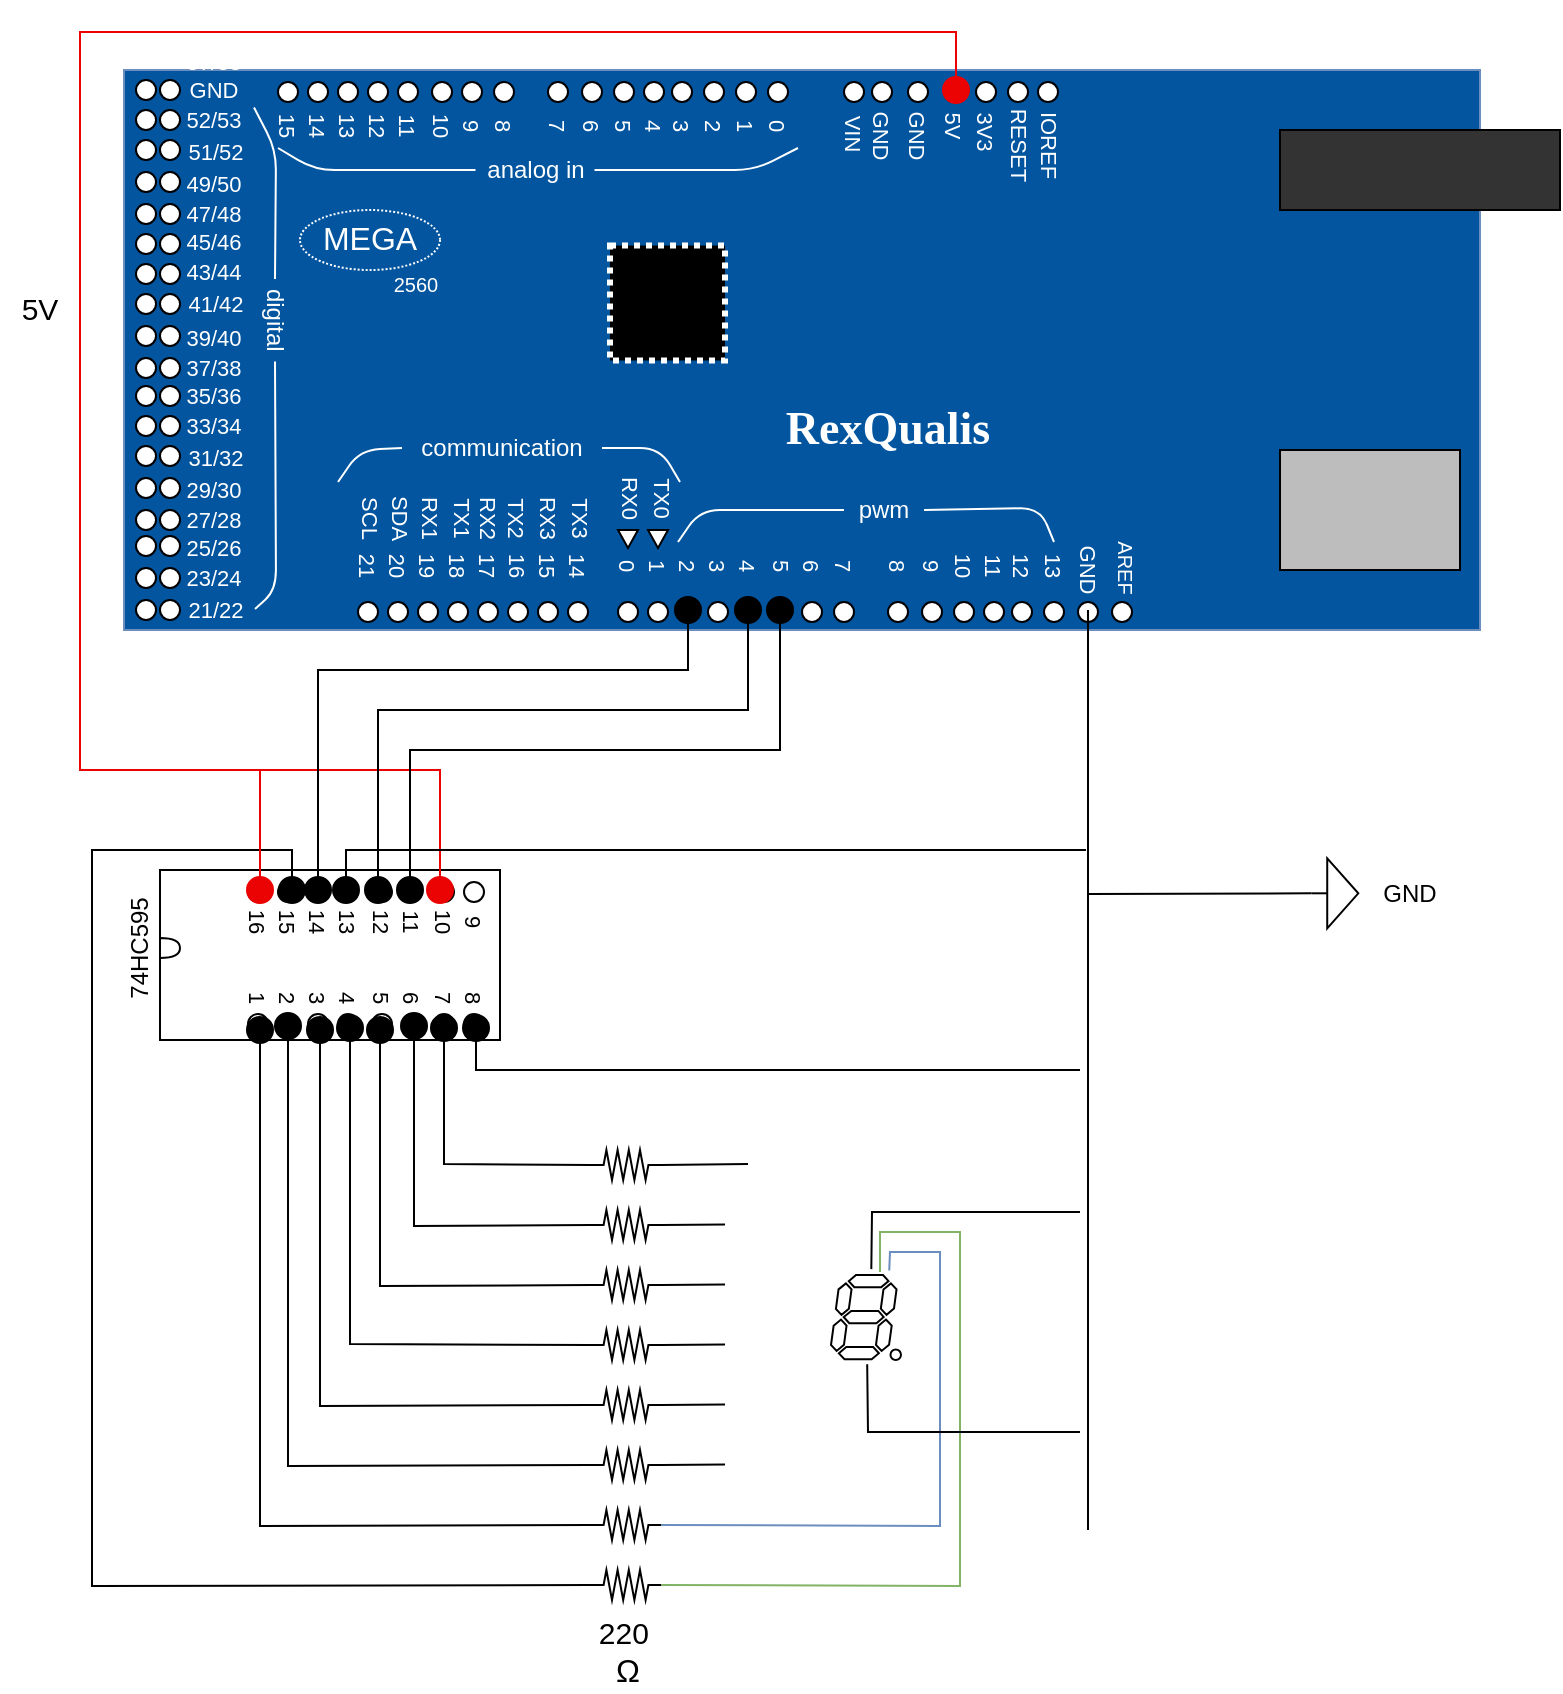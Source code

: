 <mxfile version="12.6.5" type="device"><diagram name="Page-1" id="7e0a89b8-554c-2b80-1dc8-d5c74ca68de4"><mxGraphModel dx="934" dy="569" grid="1" gridSize="10" guides="1" tooltips="1" connect="1" arrows="1" fold="1" page="1" pageScale="1" pageWidth="1100" pageHeight="850" background="#ffffff" math="0" shadow="0"><root><mxCell id="0"/><mxCell id="1" parent="0"/><mxCell id="HbX-zlZQW4cHkhJX92zw-1" value="" style="rounded=0;whiteSpace=wrap;html=1;fillColor=#02559E;strokeColor=#6c8ebf;movable=1;connectable=0;" parent="1" vertex="1"><mxGeometry x="162" y="39" width="678" height="280" as="geometry"/></mxCell><mxCell id="HbX-zlZQW4cHkhJX92zw-2" value="" style="rounded=0;whiteSpace=wrap;html=1;fillColor=#BDBDBD;movable=1;" parent="1" vertex="1"><mxGeometry x="740" y="229" width="90" height="60" as="geometry"/></mxCell><mxCell id="HbX-zlZQW4cHkhJX92zw-3" value="" style="rounded=0;whiteSpace=wrap;html=1;fillColor=#333333;movable=1;" parent="1" vertex="1"><mxGeometry x="740" y="69" width="140" height="40" as="geometry"/></mxCell><mxCell id="HbX-zlZQW4cHkhJX92zw-4" value="" style="ellipse;whiteSpace=wrap;html=1;resizable=0;connectable=0;movable=1;" parent="1" vertex="1"><mxGeometry x="656" y="305" width="10" height="10" as="geometry"/></mxCell><mxCell id="HbX-zlZQW4cHkhJX92zw-18" value="pwm" style="text;html=1;strokeColor=none;fillColor=none;align=center;verticalAlign=middle;whiteSpace=wrap;rounded=0;fontColor=#FFFFFF;movable=1;" parent="1" vertex="1"><mxGeometry x="522" y="249" width="40" height="20" as="geometry"/></mxCell><mxCell id="HbX-zlZQW4cHkhJX92zw-19" value="AREF" style="text;html=1;strokeColor=none;fillColor=none;align=center;verticalAlign=middle;whiteSpace=wrap;rounded=0;fontColor=#FFFFFF;fontSize=10;rotation=90;resizable=0;movable=1;" parent="1" vertex="1"><mxGeometry x="643" y="278" width="40" height="20" as="geometry"/></mxCell><mxCell id="HbX-zlZQW4cHkhJX92zw-13" value="" style="ellipse;whiteSpace=wrap;html=1;resizable=0;connectable=0;movable=1;" parent="1" vertex="1"><mxGeometry x="639" y="305" width="10" height="10" as="geometry"/></mxCell><mxCell id="HbX-zlZQW4cHkhJX92zw-20" value="GND" style="text;html=1;strokeColor=none;fillColor=none;align=center;verticalAlign=middle;whiteSpace=wrap;rounded=0;fontColor=#FFFFFF;fontSize=11;rotation=90;resizable=0;movable=1;" parent="1" vertex="1"><mxGeometry x="624" y="279" width="40" height="20" as="geometry"/></mxCell><mxCell id="HbX-zlZQW4cHkhJX92zw-14" value="" style="ellipse;whiteSpace=wrap;html=1;resizable=0;connectable=0;movable=1;" parent="1" vertex="1"><mxGeometry x="622" y="305" width="10" height="10" as="geometry"/></mxCell><mxCell id="HbX-zlZQW4cHkhJX92zw-21" value="13" style="text;html=1;strokeColor=none;fillColor=none;align=center;verticalAlign=middle;whiteSpace=wrap;rounded=0;fontColor=#FFFFFF;fontSize=11;rotation=90;resizable=0;movable=1;" parent="1" vertex="1"><mxGeometry x="615.5" y="276.5" width="23" height="20" as="geometry"/></mxCell><mxCell id="HbX-zlZQW4cHkhJX92zw-72" value="" style="ellipse;whiteSpace=wrap;html=1;resizable=0;connectable=0;movable=1;" parent="1" vertex="1"><mxGeometry x="606" y="305" width="10" height="10" as="geometry"/></mxCell><mxCell id="HbX-zlZQW4cHkhJX92zw-73" value="12" style="text;html=1;strokeColor=none;fillColor=none;align=center;verticalAlign=middle;whiteSpace=wrap;rounded=0;fontColor=#FFFFFF;fontSize=11;rotation=90;resizable=0;movable=1;" parent="1" vertex="1"><mxGeometry x="599.5" y="276.5" width="23" height="20" as="geometry"/></mxCell><mxCell id="HbX-zlZQW4cHkhJX92zw-74" value="" style="ellipse;whiteSpace=wrap;html=1;resizable=0;connectable=0;movable=1;" parent="1" vertex="1"><mxGeometry x="592" y="305" width="10" height="10" as="geometry"/></mxCell><mxCell id="HbX-zlZQW4cHkhJX92zw-75" value="11" style="text;html=1;strokeColor=none;fillColor=none;align=center;verticalAlign=middle;whiteSpace=wrap;rounded=0;fontColor=#FFFFFF;fontSize=11;rotation=90;resizable=0;movable=1;" parent="1" vertex="1"><mxGeometry x="585.5" y="276.5" width="23" height="20" as="geometry"/></mxCell><mxCell id="HbX-zlZQW4cHkhJX92zw-76" value="" style="ellipse;whiteSpace=wrap;html=1;resizable=0;connectable=0;movable=1;" parent="1" vertex="1"><mxGeometry x="577" y="305" width="10" height="10" as="geometry"/></mxCell><mxCell id="HbX-zlZQW4cHkhJX92zw-77" value="10" style="text;html=1;strokeColor=none;fillColor=none;align=center;verticalAlign=middle;whiteSpace=wrap;rounded=0;fontColor=#FFFFFF;fontSize=11;rotation=90;resizable=0;movable=1;" parent="1" vertex="1"><mxGeometry x="570.5" y="276.5" width="23" height="20" as="geometry"/></mxCell><mxCell id="HbX-zlZQW4cHkhJX92zw-78" value="" style="ellipse;whiteSpace=wrap;html=1;resizable=0;connectable=0;movable=1;" parent="1" vertex="1"><mxGeometry x="561" y="305" width="10" height="10" as="geometry"/></mxCell><mxCell id="HbX-zlZQW4cHkhJX92zw-79" value="9" style="text;html=1;strokeColor=none;fillColor=none;align=center;verticalAlign=middle;whiteSpace=wrap;rounded=0;fontColor=#FFFFFF;fontSize=11;rotation=90;resizable=0;movable=1;" parent="1" vertex="1"><mxGeometry x="554.5" y="276.5" width="23" height="20" as="geometry"/></mxCell><mxCell id="HbX-zlZQW4cHkhJX92zw-80" value="" style="ellipse;whiteSpace=wrap;html=1;resizable=0;connectable=0;movable=1;" parent="1" vertex="1"><mxGeometry x="544" y="305" width="10" height="10" as="geometry"/></mxCell><mxCell id="HbX-zlZQW4cHkhJX92zw-81" value="8" style="text;html=1;strokeColor=none;fillColor=none;align=center;verticalAlign=middle;whiteSpace=wrap;rounded=0;fontColor=#FFFFFF;fontSize=11;rotation=90;resizable=0;movable=1;" parent="1" vertex="1"><mxGeometry x="537.5" y="276.5" width="23" height="20" as="geometry"/></mxCell><mxCell id="HbX-zlZQW4cHkhJX92zw-82" value="" style="ellipse;whiteSpace=wrap;html=1;resizable=0;connectable=0;movable=1;" parent="1" vertex="1"><mxGeometry x="517" y="305" width="10" height="10" as="geometry"/></mxCell><mxCell id="HbX-zlZQW4cHkhJX92zw-83" value="7" style="text;html=1;strokeColor=none;fillColor=none;align=center;verticalAlign=middle;whiteSpace=wrap;rounded=0;fontColor=#FFFFFF;fontSize=11;rotation=90;resizable=0;movable=1;" parent="1" vertex="1"><mxGeometry x="510.5" y="276.5" width="23" height="20" as="geometry"/></mxCell><mxCell id="HbX-zlZQW4cHkhJX92zw-84" value="" style="ellipse;whiteSpace=wrap;html=1;resizable=0;connectable=0;movable=1;" parent="1" vertex="1"><mxGeometry x="501" y="305" width="10" height="10" as="geometry"/></mxCell><mxCell id="HbX-zlZQW4cHkhJX92zw-85" value="6" style="text;html=1;strokeColor=none;fillColor=none;align=center;verticalAlign=middle;whiteSpace=wrap;rounded=0;fontColor=#FFFFFF;fontSize=11;rotation=90;resizable=0;movable=1;" parent="1" vertex="1"><mxGeometry x="494.5" y="276.5" width="23" height="20" as="geometry"/></mxCell><mxCell id="HbX-zlZQW4cHkhJX92zw-86" value="" style="ellipse;whiteSpace=wrap;html=1;resizable=0;connectable=0;movable=1;" parent="1" vertex="1"><mxGeometry x="486" y="305" width="10" height="10" as="geometry"/></mxCell><mxCell id="HbX-zlZQW4cHkhJX92zw-87" value="5" style="text;html=1;strokeColor=none;fillColor=none;align=center;verticalAlign=middle;whiteSpace=wrap;rounded=0;fontColor=#FFFFFF;fontSize=11;rotation=90;resizable=0;movable=1;" parent="1" vertex="1"><mxGeometry x="479.5" y="276.5" width="23" height="20" as="geometry"/></mxCell><mxCell id="HbX-zlZQW4cHkhJX92zw-88" value="" style="ellipse;whiteSpace=wrap;html=1;resizable=0;connectable=0;movable=1;" parent="1" vertex="1"><mxGeometry x="469" y="305" width="10" height="10" as="geometry"/></mxCell><mxCell id="HbX-zlZQW4cHkhJX92zw-89" value="4" style="text;html=1;strokeColor=none;fillColor=none;align=center;verticalAlign=middle;whiteSpace=wrap;rounded=0;fontColor=#FFFFFF;fontSize=11;rotation=90;resizable=0;movable=1;" parent="1" vertex="1"><mxGeometry x="462.5" y="276.5" width="23" height="20" as="geometry"/></mxCell><mxCell id="HbX-zlZQW4cHkhJX92zw-90" value="" style="ellipse;whiteSpace=wrap;html=1;resizable=0;connectable=0;movable=1;" parent="1" vertex="1"><mxGeometry x="454" y="305" width="10" height="10" as="geometry"/></mxCell><mxCell id="HbX-zlZQW4cHkhJX92zw-91" value="3" style="text;html=1;strokeColor=none;fillColor=none;align=center;verticalAlign=middle;whiteSpace=wrap;rounded=0;fontColor=#FFFFFF;fontSize=11;rotation=90;resizable=0;movable=1;" parent="1" vertex="1"><mxGeometry x="447.5" y="276.5" width="23" height="20" as="geometry"/></mxCell><mxCell id="HbX-zlZQW4cHkhJX92zw-92" value="" style="ellipse;whiteSpace=wrap;html=1;resizable=0;connectable=0;movable=1;" parent="1" vertex="1"><mxGeometry x="439" y="305" width="10" height="10" as="geometry"/></mxCell><mxCell id="HbX-zlZQW4cHkhJX92zw-93" value="2" style="text;html=1;strokeColor=none;fillColor=none;align=center;verticalAlign=middle;whiteSpace=wrap;rounded=0;fontColor=#FFFFFF;fontSize=11;rotation=90;resizable=0;movable=1;" parent="1" vertex="1"><mxGeometry x="432.5" y="276.5" width="23" height="20" as="geometry"/></mxCell><mxCell id="HbX-zlZQW4cHkhJX92zw-94" value="" style="ellipse;whiteSpace=wrap;html=1;resizable=0;connectable=0;movable=1;" parent="1" vertex="1"><mxGeometry x="424" y="305" width="10" height="10" as="geometry"/></mxCell><mxCell id="HbX-zlZQW4cHkhJX92zw-95" value="1" style="text;html=1;strokeColor=none;fillColor=none;align=center;verticalAlign=middle;whiteSpace=wrap;rounded=0;fontColor=#FFFFFF;fontSize=11;rotation=90;resizable=0;movable=1;" parent="1" vertex="1"><mxGeometry x="417.5" y="276.5" width="23" height="20" as="geometry"/></mxCell><mxCell id="HbX-zlZQW4cHkhJX92zw-96" value="" style="ellipse;whiteSpace=wrap;html=1;resizable=0;connectable=0;movable=1;" parent="1" vertex="1"><mxGeometry x="409" y="305" width="10" height="10" as="geometry"/></mxCell><mxCell id="HbX-zlZQW4cHkhJX92zw-97" value="0" style="text;html=1;strokeColor=none;fillColor=none;align=center;verticalAlign=middle;whiteSpace=wrap;rounded=0;fontColor=#FFFFFF;fontSize=11;rotation=90;resizable=0;movable=1;" parent="1" vertex="1"><mxGeometry x="402.5" y="276.5" width="23" height="20" as="geometry"/></mxCell><mxCell id="HbX-zlZQW4cHkhJX92zw-98" value="" style="ellipse;whiteSpace=wrap;html=1;resizable=0;connectable=0;movable=1;" parent="1" vertex="1"><mxGeometry x="384" y="305" width="10" height="10" as="geometry"/></mxCell><mxCell id="HbX-zlZQW4cHkhJX92zw-99" value="14" style="text;html=1;strokeColor=none;fillColor=none;align=center;verticalAlign=middle;whiteSpace=wrap;rounded=0;fontColor=#FFFFFF;fontSize=11;rotation=90;resizable=0;movable=1;" parent="1" vertex="1"><mxGeometry x="377.5" y="276.5" width="23" height="20" as="geometry"/></mxCell><mxCell id="HbX-zlZQW4cHkhJX92zw-100" value="" style="ellipse;whiteSpace=wrap;html=1;resizable=0;connectable=0;movable=1;" parent="1" vertex="1"><mxGeometry x="369" y="305" width="10" height="10" as="geometry"/></mxCell><mxCell id="HbX-zlZQW4cHkhJX92zw-101" value="15" style="text;html=1;strokeColor=none;fillColor=none;align=center;verticalAlign=middle;whiteSpace=wrap;rounded=0;fontColor=#FFFFFF;fontSize=11;rotation=90;resizable=0;movable=1;" parent="1" vertex="1"><mxGeometry x="362.5" y="276.5" width="23" height="20" as="geometry"/></mxCell><mxCell id="HbX-zlZQW4cHkhJX92zw-102" value="" style="ellipse;whiteSpace=wrap;html=1;resizable=0;connectable=0;movable=1;" parent="1" vertex="1"><mxGeometry x="354" y="305" width="10" height="10" as="geometry"/></mxCell><mxCell id="HbX-zlZQW4cHkhJX92zw-103" value="16" style="text;html=1;strokeColor=none;fillColor=none;align=center;verticalAlign=middle;whiteSpace=wrap;rounded=0;fontColor=#FFFFFF;fontSize=11;rotation=90;resizable=0;movable=1;" parent="1" vertex="1"><mxGeometry x="347.5" y="276.5" width="23" height="20" as="geometry"/></mxCell><mxCell id="HbX-zlZQW4cHkhJX92zw-104" value="" style="ellipse;whiteSpace=wrap;html=1;resizable=0;connectable=0;movable=1;" parent="1" vertex="1"><mxGeometry x="339" y="305" width="10" height="10" as="geometry"/></mxCell><mxCell id="HbX-zlZQW4cHkhJX92zw-105" value="17" style="text;html=1;strokeColor=none;fillColor=none;align=center;verticalAlign=middle;whiteSpace=wrap;rounded=0;fontColor=#FFFFFF;fontSize=11;rotation=90;resizable=0;movable=1;" parent="1" vertex="1"><mxGeometry x="332.5" y="276.5" width="23" height="20" as="geometry"/></mxCell><mxCell id="HbX-zlZQW4cHkhJX92zw-106" value="" style="ellipse;whiteSpace=wrap;html=1;resizable=0;connectable=0;movable=1;" parent="1" vertex="1"><mxGeometry x="324" y="305" width="10" height="10" as="geometry"/></mxCell><mxCell id="HbX-zlZQW4cHkhJX92zw-107" value="18" style="text;html=1;strokeColor=none;fillColor=none;align=center;verticalAlign=middle;whiteSpace=wrap;rounded=0;fontColor=#FFFFFF;fontSize=11;rotation=90;resizable=0;movable=1;" parent="1" vertex="1"><mxGeometry x="317.5" y="276.5" width="23" height="20" as="geometry"/></mxCell><mxCell id="HbX-zlZQW4cHkhJX92zw-108" value="" style="ellipse;whiteSpace=wrap;html=1;resizable=0;connectable=0;movable=1;" parent="1" vertex="1"><mxGeometry x="309" y="305" width="10" height="10" as="geometry"/></mxCell><mxCell id="HbX-zlZQW4cHkhJX92zw-109" value="19" style="text;html=1;strokeColor=none;fillColor=none;align=center;verticalAlign=middle;whiteSpace=wrap;rounded=0;fontColor=#FFFFFF;fontSize=11;rotation=90;resizable=0;movable=1;" parent="1" vertex="1"><mxGeometry x="302.5" y="276.5" width="23" height="20" as="geometry"/></mxCell><mxCell id="HbX-zlZQW4cHkhJX92zw-110" value="" style="ellipse;whiteSpace=wrap;html=1;resizable=0;connectable=0;movable=1;" parent="1" vertex="1"><mxGeometry x="294" y="305" width="10" height="10" as="geometry"/></mxCell><mxCell id="HbX-zlZQW4cHkhJX92zw-111" value="20" style="text;html=1;strokeColor=none;fillColor=none;align=center;verticalAlign=middle;whiteSpace=wrap;rounded=0;fontColor=#FFFFFF;fontSize=11;rotation=90;resizable=0;movable=1;" parent="1" vertex="1"><mxGeometry x="287.5" y="276.5" width="23" height="20" as="geometry"/></mxCell><mxCell id="HbX-zlZQW4cHkhJX92zw-112" value="" style="ellipse;whiteSpace=wrap;html=1;resizable=0;connectable=0;movable=1;" parent="1" vertex="1"><mxGeometry x="279" y="305" width="10" height="10" as="geometry"/></mxCell><mxCell id="HbX-zlZQW4cHkhJX92zw-113" value="21" style="text;html=1;strokeColor=none;fillColor=none;align=center;verticalAlign=middle;whiteSpace=wrap;rounded=0;fontColor=#FFFFFF;fontSize=11;rotation=90;resizable=0;movable=1;" parent="1" vertex="1"><mxGeometry x="272.5" y="276.5" width="23" height="20" as="geometry"/></mxCell><mxCell id="HbX-zlZQW4cHkhJX92zw-114" value="" style="ellipse;whiteSpace=wrap;html=1;resizable=0;connectable=0;movable=1;" parent="1" vertex="1"><mxGeometry x="168" y="259" width="10" height="10" as="geometry"/></mxCell><mxCell id="HbX-zlZQW4cHkhJX92zw-115" value="21/22" style="text;html=1;strokeColor=none;fillColor=none;align=center;verticalAlign=middle;whiteSpace=wrap;rounded=0;fontColor=#FFFFFF;fontSize=11;rotation=0;resizable=1;movable=1;" parent="1" vertex="1"><mxGeometry x="187.5" y="298.5" width="40" height="20" as="geometry"/></mxCell><mxCell id="HbX-zlZQW4cHkhJX92zw-116" value="" style="ellipse;whiteSpace=wrap;html=1;resizable=0;connectable=0;movable=1;" parent="1" vertex="1"><mxGeometry x="168" y="243" width="10" height="10" as="geometry"/></mxCell><mxCell id="HbX-zlZQW4cHkhJX92zw-117" value="23/24" style="text;html=1;strokeColor=none;fillColor=none;align=center;verticalAlign=middle;whiteSpace=wrap;rounded=0;fontColor=#FFFFFF;fontSize=11;rotation=0;resizable=0;direction=north;movable=1;" parent="1" vertex="1"><mxGeometry x="187" y="281" width="40" height="23" as="geometry"/></mxCell><mxCell id="HbX-zlZQW4cHkhJX92zw-118" value="" style="ellipse;whiteSpace=wrap;html=1;resizable=0;connectable=0;movable=1;" parent="1" vertex="1"><mxGeometry x="168" y="227" width="10" height="10" as="geometry"/></mxCell><mxCell id="HbX-zlZQW4cHkhJX92zw-119" value="25/26" style="text;html=1;strokeColor=none;fillColor=none;align=center;verticalAlign=middle;whiteSpace=wrap;rounded=0;fontColor=#FFFFFF;fontSize=11;rotation=0;resizable=0;movable=1;" parent="1" vertex="1"><mxGeometry x="186.5" y="267.5" width="40" height="20" as="geometry"/></mxCell><mxCell id="HbX-zlZQW4cHkhJX92zw-120" value="" style="ellipse;whiteSpace=wrap;html=1;resizable=0;connectable=0;movable=1;" parent="1" vertex="1"><mxGeometry x="168" y="212" width="10" height="10" as="geometry"/></mxCell><mxCell id="HbX-zlZQW4cHkhJX92zw-121" value="27/28" style="text;html=1;strokeColor=none;fillColor=none;align=center;verticalAlign=middle;whiteSpace=wrap;rounded=0;fontColor=#FFFFFF;fontSize=11;rotation=0;resizable=1;movable=1;" parent="1" vertex="1"><mxGeometry x="186.5" y="253.5" width="40" height="20" as="geometry"/></mxCell><mxCell id="HbX-zlZQW4cHkhJX92zw-122" value="" style="ellipse;whiteSpace=wrap;html=1;resizable=0;connectable=0;movable=1;" parent="1" vertex="1"><mxGeometry x="168" y="197" width="10" height="10" as="geometry"/></mxCell><mxCell id="HbX-zlZQW4cHkhJX92zw-123" value="29/30" style="text;html=1;strokeColor=none;fillColor=none;align=center;verticalAlign=middle;whiteSpace=wrap;rounded=0;fontColor=#FFFFFF;fontSize=11;rotation=0;resizable=0;movable=1;" parent="1" vertex="1"><mxGeometry x="186.5" y="238.5" width="40" height="20" as="geometry"/></mxCell><mxCell id="HbX-zlZQW4cHkhJX92zw-126" value="" style="ellipse;whiteSpace=wrap;html=1;resizable=0;connectable=0;movable=1;" parent="1" vertex="1"><mxGeometry x="180" y="259" width="10" height="10" as="geometry"/></mxCell><mxCell id="HbX-zlZQW4cHkhJX92zw-127" value="" style="ellipse;whiteSpace=wrap;html=1;resizable=0;connectable=0;movable=1;" parent="1" vertex="1"><mxGeometry x="180" y="243" width="10" height="10" as="geometry"/></mxCell><mxCell id="HbX-zlZQW4cHkhJX92zw-128" value="" style="ellipse;whiteSpace=wrap;html=1;resizable=0;connectable=0;movable=1;" parent="1" vertex="1"><mxGeometry x="180" y="227" width="10" height="10" as="geometry"/></mxCell><mxCell id="HbX-zlZQW4cHkhJX92zw-129" value="" style="ellipse;whiteSpace=wrap;html=1;resizable=0;connectable=0;movable=1;" parent="1" vertex="1"><mxGeometry x="180" y="212" width="10" height="10" as="geometry"/></mxCell><mxCell id="HbX-zlZQW4cHkhJX92zw-130" value="" style="ellipse;whiteSpace=wrap;html=1;resizable=0;connectable=0;movable=1;" parent="1" vertex="1"><mxGeometry x="180" y="197" width="10" height="10" as="geometry"/></mxCell><mxCell id="HbX-zlZQW4cHkhJX92zw-131" value="" style="ellipse;whiteSpace=wrap;html=1;resizable=0;connectable=0;movable=1;" parent="1" vertex="1"><mxGeometry x="168" y="183" width="10" height="10" as="geometry"/></mxCell><mxCell id="HbX-zlZQW4cHkhJX92zw-132" value="" style="ellipse;whiteSpace=wrap;html=1;resizable=0;connectable=0;movable=1;" parent="1" vertex="1"><mxGeometry x="168" y="167" width="10" height="10" as="geometry"/></mxCell><mxCell id="HbX-zlZQW4cHkhJX92zw-133" value="" style="ellipse;whiteSpace=wrap;html=1;resizable=0;connectable=0;movable=1;" parent="1" vertex="1"><mxGeometry x="168" y="151" width="10" height="10" as="geometry"/></mxCell><mxCell id="HbX-zlZQW4cHkhJX92zw-134" value="" style="ellipse;whiteSpace=wrap;html=1;resizable=0;connectable=0;movable=1;" parent="1" vertex="1"><mxGeometry x="168" y="136" width="10" height="10" as="geometry"/></mxCell><mxCell id="HbX-zlZQW4cHkhJX92zw-135" value="" style="ellipse;whiteSpace=wrap;html=1;resizable=0;connectable=0;movable=1;" parent="1" vertex="1"><mxGeometry x="168" y="121" width="10" height="10" as="geometry"/></mxCell><mxCell id="HbX-zlZQW4cHkhJX92zw-136" value="" style="ellipse;whiteSpace=wrap;html=1;resizable=0;connectable=0;movable=1;" parent="1" vertex="1"><mxGeometry x="180" y="183" width="10" height="10" as="geometry"/></mxCell><mxCell id="HbX-zlZQW4cHkhJX92zw-137" value="" style="ellipse;whiteSpace=wrap;html=1;resizable=0;connectable=0;movable=1;" parent="1" vertex="1"><mxGeometry x="180" y="167" width="10" height="10" as="geometry"/></mxCell><mxCell id="HbX-zlZQW4cHkhJX92zw-138" value="" style="ellipse;whiteSpace=wrap;html=1;resizable=0;connectable=0;movable=1;" parent="1" vertex="1"><mxGeometry x="180" y="151" width="10" height="10" as="geometry"/></mxCell><mxCell id="HbX-zlZQW4cHkhJX92zw-139" value="" style="ellipse;whiteSpace=wrap;html=1;resizable=0;connectable=0;movable=1;" parent="1" vertex="1"><mxGeometry x="180" y="136" width="10" height="10" as="geometry"/></mxCell><mxCell id="HbX-zlZQW4cHkhJX92zw-140" value="" style="ellipse;whiteSpace=wrap;html=1;resizable=0;connectable=0;movable=1;" parent="1" vertex="1"><mxGeometry x="180" y="121" width="10" height="10" as="geometry"/></mxCell><mxCell id="HbX-zlZQW4cHkhJX92zw-141" value="" style="ellipse;whiteSpace=wrap;html=1;resizable=0;connectable=0;movable=1;" parent="1" vertex="1"><mxGeometry x="168" y="106" width="10" height="10" as="geometry"/></mxCell><mxCell id="HbX-zlZQW4cHkhJX92zw-142" value="" style="ellipse;whiteSpace=wrap;html=1;resizable=0;connectable=0;movable=1;" parent="1" vertex="1"><mxGeometry x="168" y="90" width="10" height="10" as="geometry"/></mxCell><mxCell id="HbX-zlZQW4cHkhJX92zw-143" value="" style="ellipse;whiteSpace=wrap;html=1;resizable=0;connectable=0;movable=1;" parent="1" vertex="1"><mxGeometry x="168" y="74" width="10" height="10" as="geometry"/></mxCell><mxCell id="HbX-zlZQW4cHkhJX92zw-144" value="" style="ellipse;whiteSpace=wrap;html=1;resizable=0;connectable=0;movable=1;" parent="1" vertex="1"><mxGeometry x="168" y="59" width="10" height="10" as="geometry"/></mxCell><mxCell id="HbX-zlZQW4cHkhJX92zw-145" value="" style="ellipse;whiteSpace=wrap;html=1;resizable=0;connectable=0;movable=1;" parent="1" vertex="1"><mxGeometry x="168" y="44" width="10" height="10" as="geometry"/></mxCell><mxCell id="HbX-zlZQW4cHkhJX92zw-146" value="" style="ellipse;whiteSpace=wrap;html=1;resizable=0;connectable=0;movable=1;" parent="1" vertex="1"><mxGeometry x="180" y="106" width="10" height="10" as="geometry"/></mxCell><mxCell id="HbX-zlZQW4cHkhJX92zw-147" value="" style="ellipse;whiteSpace=wrap;html=1;resizable=0;connectable=0;movable=1;" parent="1" vertex="1"><mxGeometry x="180" y="90" width="10" height="10" as="geometry"/></mxCell><mxCell id="HbX-zlZQW4cHkhJX92zw-148" value="" style="ellipse;whiteSpace=wrap;html=1;resizable=0;connectable=0;movable=1;" parent="1" vertex="1"><mxGeometry x="180" y="74" width="10" height="10" as="geometry"/></mxCell><mxCell id="HbX-zlZQW4cHkhJX92zw-149" value="" style="ellipse;whiteSpace=wrap;html=1;resizable=0;connectable=0;movable=1;" parent="1" vertex="1"><mxGeometry x="180" y="59" width="10" height="10" as="geometry"/></mxCell><mxCell id="HbX-zlZQW4cHkhJX92zw-150" value="" style="ellipse;whiteSpace=wrap;html=1;resizable=0;connectable=0;movable=1;" parent="1" vertex="1"><mxGeometry x="180" y="44" width="10" height="10" as="geometry"/></mxCell><mxCell id="HbX-zlZQW4cHkhJX92zw-151" value="" style="ellipse;whiteSpace=wrap;html=1;resizable=0;connectable=0;movable=1;" parent="1" vertex="1"><mxGeometry x="168" y="304" width="10" height="10" as="geometry"/></mxCell><mxCell id="HbX-zlZQW4cHkhJX92zw-152" value="" style="ellipse;whiteSpace=wrap;html=1;resizable=0;connectable=0;movable=1;" parent="1" vertex="1"><mxGeometry x="168" y="288" width="10" height="10" as="geometry"/></mxCell><mxCell id="HbX-zlZQW4cHkhJX92zw-153" value="" style="ellipse;whiteSpace=wrap;html=1;resizable=0;connectable=0;movable=1;" parent="1" vertex="1"><mxGeometry x="168" y="272" width="10" height="10" as="geometry"/></mxCell><mxCell id="HbX-zlZQW4cHkhJX92zw-154" value="" style="ellipse;whiteSpace=wrap;html=1;resizable=0;connectable=0;movable=1;" parent="1" vertex="1"><mxGeometry x="180" y="304" width="10" height="10" as="geometry"/></mxCell><mxCell id="HbX-zlZQW4cHkhJX92zw-155" value="" style="ellipse;whiteSpace=wrap;html=1;resizable=0;connectable=0;movable=1;" parent="1" vertex="1"><mxGeometry x="180" y="288" width="10" height="10" as="geometry"/></mxCell><mxCell id="HbX-zlZQW4cHkhJX92zw-156" value="" style="ellipse;whiteSpace=wrap;html=1;resizable=0;connectable=0;movable=1;" parent="1" vertex="1"><mxGeometry x="180" y="272" width="10" height="10" as="geometry"/></mxCell><mxCell id="HbX-zlZQW4cHkhJX92zw-157" value="31/32" style="text;html=1;strokeColor=none;fillColor=none;align=center;verticalAlign=middle;whiteSpace=wrap;rounded=0;fontColor=#FFFFFF;fontSize=11;rotation=0;resizable=1;movable=1;" parent="1" vertex="1"><mxGeometry x="187.5" y="222.5" width="40" height="20" as="geometry"/></mxCell><mxCell id="HbX-zlZQW4cHkhJX92zw-158" value="33/34" style="text;html=1;strokeColor=none;fillColor=none;align=center;verticalAlign=middle;whiteSpace=wrap;rounded=0;fontColor=#FFFFFF;fontSize=11;rotation=0;resizable=0;direction=north;movable=1;" parent="1" vertex="1"><mxGeometry x="187" y="205" width="40" height="23" as="geometry"/></mxCell><mxCell id="HbX-zlZQW4cHkhJX92zw-159" value="35/36" style="text;html=1;strokeColor=none;fillColor=none;align=center;verticalAlign=middle;whiteSpace=wrap;rounded=0;fontColor=#FFFFFF;fontSize=11;rotation=0;resizable=0;movable=1;" parent="1" vertex="1"><mxGeometry x="186.5" y="191.5" width="40" height="20" as="geometry"/></mxCell><mxCell id="HbX-zlZQW4cHkhJX92zw-160" value="37/38" style="text;html=1;strokeColor=none;fillColor=none;align=center;verticalAlign=middle;whiteSpace=wrap;rounded=0;fontColor=#FFFFFF;fontSize=11;rotation=0;resizable=1;movable=1;" parent="1" vertex="1"><mxGeometry x="186.5" y="177.5" width="40" height="20" as="geometry"/></mxCell><mxCell id="HbX-zlZQW4cHkhJX92zw-161" value="39/40" style="text;html=1;strokeColor=none;fillColor=none;align=center;verticalAlign=middle;whiteSpace=wrap;rounded=0;fontColor=#FFFFFF;fontSize=11;rotation=0;resizable=0;movable=1;" parent="1" vertex="1"><mxGeometry x="186.5" y="162.5" width="40" height="20" as="geometry"/></mxCell><mxCell id="HbX-zlZQW4cHkhJX92zw-162" value="41/42" style="text;html=1;strokeColor=none;fillColor=none;align=center;verticalAlign=middle;whiteSpace=wrap;rounded=0;fontColor=#FFFFFF;fontSize=11;rotation=0;resizable=1;movable=1;" parent="1" vertex="1"><mxGeometry x="187.5" y="145.5" width="40" height="20" as="geometry"/></mxCell><mxCell id="HbX-zlZQW4cHkhJX92zw-163" value="43/44" style="text;html=1;strokeColor=none;fillColor=none;align=center;verticalAlign=middle;whiteSpace=wrap;rounded=0;fontColor=#FFFFFF;fontSize=11;rotation=0;resizable=0;direction=north;movable=1;" parent="1" vertex="1"><mxGeometry x="187" y="128" width="40" height="23" as="geometry"/></mxCell><mxCell id="HbX-zlZQW4cHkhJX92zw-164" value="45/46" style="text;html=1;strokeColor=none;fillColor=none;align=center;verticalAlign=middle;whiteSpace=wrap;rounded=0;fontColor=#FFFFFF;fontSize=11;rotation=0;resizable=0;movable=1;" parent="1" vertex="1"><mxGeometry x="186.5" y="114.5" width="40" height="20" as="geometry"/></mxCell><mxCell id="HbX-zlZQW4cHkhJX92zw-165" value="47/48" style="text;html=1;strokeColor=none;fillColor=none;align=center;verticalAlign=middle;whiteSpace=wrap;rounded=0;fontColor=#FFFFFF;fontSize=11;rotation=0;resizable=1;movable=1;" parent="1" vertex="1"><mxGeometry x="186.5" y="100.5" width="40" height="20" as="geometry"/></mxCell><mxCell id="HbX-zlZQW4cHkhJX92zw-166" value="49/50" style="text;html=1;strokeColor=none;fillColor=none;align=center;verticalAlign=middle;whiteSpace=wrap;rounded=0;fontColor=#FFFFFF;fontSize=11;rotation=0;resizable=0;movable=1;" parent="1" vertex="1"><mxGeometry x="186.5" y="85.5" width="40" height="20" as="geometry"/></mxCell><mxCell id="HbX-zlZQW4cHkhJX92zw-167" value="51/52" style="text;html=1;strokeColor=none;fillColor=none;align=center;verticalAlign=middle;whiteSpace=wrap;rounded=0;fontColor=#FFFFFF;fontSize=11;rotation=0;resizable=1;movable=1;" parent="1" vertex="1"><mxGeometry x="187.5" y="69.5" width="40" height="20" as="geometry"/></mxCell><mxCell id="HbX-zlZQW4cHkhJX92zw-168" value="52/53" style="text;html=1;strokeColor=none;fillColor=none;align=center;verticalAlign=middle;whiteSpace=wrap;rounded=0;fontColor=#FFFFFF;fontSize=11;rotation=0;resizable=0;direction=north;movable=1;" parent="1" vertex="1"><mxGeometry x="187" y="52" width="40" height="23" as="geometry"/></mxCell><mxCell id="HbX-zlZQW4cHkhJX92zw-169" value="GND" style="text;html=1;strokeColor=none;fillColor=none;align=center;verticalAlign=middle;whiteSpace=wrap;rounded=0;fontColor=#FFFFFF;fontSize=11;rotation=0;resizable=0;movable=1;" parent="1" vertex="1"><mxGeometry x="186.5" y="38.5" width="40" height="20" as="geometry"/></mxCell><mxCell id="HbX-zlZQW4cHkhJX92zw-170" value="37/38" style="text;html=1;strokeColor=none;fillColor=none;align=center;verticalAlign=middle;whiteSpace=wrap;rounded=0;fontColor=#FFFFFF;fontSize=11;rotation=0;resizable=1;movable=1;" parent="1" vertex="1"><mxGeometry x="186.5" y="24.5" width="40" height="20" as="geometry"/></mxCell><mxCell id="HbX-zlZQW4cHkhJX92zw-172" value="" style="ellipse;whiteSpace=wrap;html=1;resizable=0;connectable=0;movable=1;" parent="1" vertex="1"><mxGeometry x="452" y="45" width="10" height="10" as="geometry"/></mxCell><mxCell id="HbX-zlZQW4cHkhJX92zw-173" value="2" style="text;html=1;strokeColor=none;fillColor=none;align=center;verticalAlign=middle;whiteSpace=wrap;rounded=0;fontColor=#FFFFFF;fontSize=11;rotation=90;resizable=0;movable=1;" parent="1" vertex="1"><mxGeometry x="445.5" y="56.5" width="23" height="20" as="geometry"/></mxCell><mxCell id="HbX-zlZQW4cHkhJX92zw-174" value="" style="ellipse;whiteSpace=wrap;html=1;resizable=0;connectable=0;movable=1;" parent="1" vertex="1"><mxGeometry x="436" y="45" width="10" height="10" as="geometry"/></mxCell><mxCell id="HbX-zlZQW4cHkhJX92zw-175" value="3" style="text;html=1;strokeColor=none;fillColor=none;align=center;verticalAlign=middle;whiteSpace=wrap;rounded=0;fontColor=#FFFFFF;fontSize=11;rotation=90;resizable=0;movable=1;" parent="1" vertex="1"><mxGeometry x="429.5" y="56.5" width="23" height="20" as="geometry"/></mxCell><mxCell id="HbX-zlZQW4cHkhJX92zw-176" value="" style="ellipse;whiteSpace=wrap;html=1;resizable=0;connectable=0;movable=1;" parent="1" vertex="1"><mxGeometry x="422" y="45" width="10" height="10" as="geometry"/></mxCell><mxCell id="HbX-zlZQW4cHkhJX92zw-177" value="4" style="text;html=1;strokeColor=none;fillColor=none;align=center;verticalAlign=middle;whiteSpace=wrap;rounded=0;fontColor=#FFFFFF;fontSize=11;rotation=90;resizable=0;movable=1;" parent="1" vertex="1"><mxGeometry x="415.5" y="56.5" width="23" height="20" as="geometry"/></mxCell><mxCell id="HbX-zlZQW4cHkhJX92zw-178" value="" style="ellipse;whiteSpace=wrap;html=1;resizable=0;connectable=0;movable=1;" parent="1" vertex="1"><mxGeometry x="407" y="45" width="10" height="10" as="geometry"/></mxCell><mxCell id="HbX-zlZQW4cHkhJX92zw-179" value="5" style="text;html=1;strokeColor=none;fillColor=none;align=center;verticalAlign=middle;whiteSpace=wrap;rounded=0;fontColor=#FFFFFF;fontSize=11;rotation=90;resizable=0;movable=1;" parent="1" vertex="1"><mxGeometry x="400.5" y="56.5" width="23" height="20" as="geometry"/></mxCell><mxCell id="HbX-zlZQW4cHkhJX92zw-180" value="" style="ellipse;whiteSpace=wrap;html=1;resizable=0;connectable=0;movable=1;" parent="1" vertex="1"><mxGeometry x="391" y="45" width="10" height="10" as="geometry"/></mxCell><mxCell id="HbX-zlZQW4cHkhJX92zw-181" value="6" style="text;html=1;strokeColor=none;fillColor=none;align=center;verticalAlign=middle;whiteSpace=wrap;rounded=0;fontColor=#FFFFFF;fontSize=11;rotation=90;resizable=0;movable=1;" parent="1" vertex="1"><mxGeometry x="384.5" y="56.5" width="23" height="20" as="geometry"/></mxCell><mxCell id="HbX-zlZQW4cHkhJX92zw-182" value="" style="ellipse;whiteSpace=wrap;html=1;resizable=0;connectable=0;movable=1;" parent="1" vertex="1"><mxGeometry x="374" y="45" width="10" height="10" as="geometry"/></mxCell><mxCell id="HbX-zlZQW4cHkhJX92zw-183" value="7" style="text;html=1;strokeColor=none;fillColor=none;align=center;verticalAlign=middle;whiteSpace=wrap;rounded=0;fontColor=#FFFFFF;fontSize=11;rotation=90;resizable=0;movable=1;" parent="1" vertex="1"><mxGeometry x="367.5" y="56.5" width="23" height="20" as="geometry"/></mxCell><mxCell id="HbX-zlZQW4cHkhJX92zw-184" value="" style="ellipse;whiteSpace=wrap;html=1;resizable=0;connectable=0;movable=1;" parent="1" vertex="1"><mxGeometry x="347" y="45" width="10" height="10" as="geometry"/></mxCell><mxCell id="HbX-zlZQW4cHkhJX92zw-185" value="8" style="text;html=1;strokeColor=none;fillColor=none;align=center;verticalAlign=middle;whiteSpace=wrap;rounded=0;fontColor=#FFFFFF;fontSize=11;rotation=90;resizable=0;movable=1;" parent="1" vertex="1"><mxGeometry x="340.5" y="56.5" width="23" height="20" as="geometry"/></mxCell><mxCell id="HbX-zlZQW4cHkhJX92zw-186" value="" style="ellipse;whiteSpace=wrap;html=1;resizable=0;connectable=0;movable=1;" parent="1" vertex="1"><mxGeometry x="331" y="45" width="10" height="10" as="geometry"/></mxCell><mxCell id="HbX-zlZQW4cHkhJX92zw-187" value="9" style="text;html=1;strokeColor=none;fillColor=none;align=center;verticalAlign=middle;whiteSpace=wrap;rounded=0;fontColor=#FFFFFF;fontSize=11;rotation=90;resizable=0;movable=1;" parent="1" vertex="1"><mxGeometry x="324.5" y="56.5" width="23" height="20" as="geometry"/></mxCell><mxCell id="HbX-zlZQW4cHkhJX92zw-188" value="" style="ellipse;whiteSpace=wrap;html=1;resizable=0;connectable=0;movable=1;" parent="1" vertex="1"><mxGeometry x="316" y="45" width="10" height="10" as="geometry"/></mxCell><mxCell id="HbX-zlZQW4cHkhJX92zw-189" value="10" style="text;html=1;strokeColor=none;fillColor=none;align=center;verticalAlign=middle;whiteSpace=wrap;rounded=0;fontColor=#FFFFFF;fontSize=11;rotation=90;resizable=0;movable=1;" parent="1" vertex="1"><mxGeometry x="309.5" y="56.5" width="23" height="20" as="geometry"/></mxCell><mxCell id="HbX-zlZQW4cHkhJX92zw-190" value="" style="ellipse;whiteSpace=wrap;html=1;resizable=0;connectable=0;movable=1;" parent="1" vertex="1"><mxGeometry x="299" y="45" width="10" height="10" as="geometry"/></mxCell><mxCell id="HbX-zlZQW4cHkhJX92zw-191" value="11" style="text;html=1;strokeColor=none;fillColor=none;align=center;verticalAlign=middle;whiteSpace=wrap;rounded=0;fontColor=#FFFFFF;fontSize=11;rotation=90;resizable=0;movable=1;" parent="1" vertex="1"><mxGeometry x="292.5" y="56.5" width="23" height="20" as="geometry"/></mxCell><mxCell id="HbX-zlZQW4cHkhJX92zw-192" value="" style="ellipse;whiteSpace=wrap;html=1;resizable=0;connectable=0;movable=1;" parent="1" vertex="1"><mxGeometry x="284" y="45" width="10" height="10" as="geometry"/></mxCell><mxCell id="HbX-zlZQW4cHkhJX92zw-193" value="12" style="text;html=1;strokeColor=none;fillColor=none;align=center;verticalAlign=middle;whiteSpace=wrap;rounded=0;fontColor=#FFFFFF;fontSize=11;rotation=90;resizable=0;movable=1;" parent="1" vertex="1"><mxGeometry x="277.5" y="56.5" width="23" height="20" as="geometry"/></mxCell><mxCell id="HbX-zlZQW4cHkhJX92zw-194" value="" style="ellipse;whiteSpace=wrap;html=1;resizable=0;connectable=0;movable=1;" parent="1" vertex="1"><mxGeometry x="269" y="45" width="10" height="10" as="geometry"/></mxCell><mxCell id="HbX-zlZQW4cHkhJX92zw-195" value="13" style="text;html=1;strokeColor=none;fillColor=none;align=center;verticalAlign=middle;whiteSpace=wrap;rounded=0;fontColor=#FFFFFF;fontSize=11;rotation=90;resizable=0;movable=1;" parent="1" vertex="1"><mxGeometry x="262.5" y="56.5" width="23" height="20" as="geometry"/></mxCell><mxCell id="HbX-zlZQW4cHkhJX92zw-196" value="" style="ellipse;whiteSpace=wrap;html=1;resizable=0;connectable=0;movable=1;" parent="1" vertex="1"><mxGeometry x="254" y="45" width="10" height="10" as="geometry"/></mxCell><mxCell id="HbX-zlZQW4cHkhJX92zw-197" value="14" style="text;html=1;strokeColor=none;fillColor=none;align=center;verticalAlign=middle;whiteSpace=wrap;rounded=0;fontColor=#FFFFFF;fontSize=11;rotation=90;resizable=0;movable=1;" parent="1" vertex="1"><mxGeometry x="247.5" y="56.5" width="23" height="20" as="geometry"/></mxCell><mxCell id="HbX-zlZQW4cHkhJX92zw-198" value="" style="ellipse;whiteSpace=wrap;html=1;resizable=0;connectable=0;movable=1;" parent="1" vertex="1"><mxGeometry x="239" y="45" width="10" height="10" as="geometry"/></mxCell><mxCell id="HbX-zlZQW4cHkhJX92zw-199" value="15" style="text;html=1;strokeColor=none;fillColor=none;align=center;verticalAlign=middle;whiteSpace=wrap;rounded=0;fontColor=#FFFFFF;fontSize=11;rotation=90;resizable=0;movable=1;" parent="1" vertex="1"><mxGeometry x="232.5" y="56.5" width="23" height="20" as="geometry"/></mxCell><mxCell id="HbX-zlZQW4cHkhJX92zw-200" value="" style="ellipse;whiteSpace=wrap;html=1;resizable=0;connectable=0;movable=1;" parent="1" vertex="1"><mxGeometry x="484" y="45" width="10" height="10" as="geometry"/></mxCell><mxCell id="HbX-zlZQW4cHkhJX92zw-201" value="0" style="text;html=1;strokeColor=none;fillColor=none;align=center;verticalAlign=middle;whiteSpace=wrap;rounded=0;fontColor=#FFFFFF;fontSize=11;rotation=90;resizable=0;movable=1;" parent="1" vertex="1"><mxGeometry x="477.5" y="56.5" width="23" height="20" as="geometry"/></mxCell><mxCell id="HbX-zlZQW4cHkhJX92zw-202" value="" style="ellipse;whiteSpace=wrap;html=1;resizable=0;connectable=0;movable=1;" parent="1" vertex="1"><mxGeometry x="468" y="45" width="10" height="10" as="geometry"/></mxCell><mxCell id="HbX-zlZQW4cHkhJX92zw-203" value="1" style="text;html=1;strokeColor=none;fillColor=none;align=center;verticalAlign=middle;whiteSpace=wrap;rounded=0;fontColor=#FFFFFF;fontSize=11;rotation=90;resizable=0;movable=1;" parent="1" vertex="1"><mxGeometry x="461.5" y="56.5" width="23" height="20" as="geometry"/></mxCell><mxCell id="HbX-zlZQW4cHkhJX92zw-204" value="" style="endArrow=none;html=1;fontSize=10;fontColor=#FFFFFF;strokeColor=#FFFFFF;exitX=1;exitY=0.5;exitDx=0;exitDy=0;movable=1;" parent="1" source="HbX-zlZQW4cHkhJX92zw-18" edge="1"><mxGeometry width="50" height="50" relative="1" as="geometry"><mxPoint x="606" y="257.5" as="sourcePoint"/><mxPoint x="627" y="275" as="targetPoint"/><Array as="points"><mxPoint x="620" y="258"/></Array></mxGeometry></mxCell><mxCell id="HbX-zlZQW4cHkhJX92zw-205" value="" style="endArrow=none;html=1;strokeColor=#FFFFFF;fontSize=10;fontColor=#FFFFFF;exitX=0;exitY=0;exitDx=0;exitDy=0;entryX=0;entryY=0.5;entryDx=0;entryDy=0;movable=1;" parent="1" source="HbX-zlZQW4cHkhJX92zw-95" target="HbX-zlZQW4cHkhJX92zw-18" edge="1"><mxGeometry width="50" height="50" relative="1" as="geometry"><mxPoint x="500" y="279" as="sourcePoint"/><mxPoint x="480" y="257" as="targetPoint"/><Array as="points"><mxPoint x="450" y="259"/></Array></mxGeometry></mxCell><mxCell id="HbX-zlZQW4cHkhJX92zw-208" value="" style="triangle;whiteSpace=wrap;html=1;fontSize=10;rotation=90;movable=1;" parent="1" vertex="1"><mxGeometry x="424.5" y="268.5" width="9" height="10" as="geometry"/></mxCell><mxCell id="HbX-zlZQW4cHkhJX92zw-209" value="" style="triangle;whiteSpace=wrap;html=1;fontSize=10;rotation=90;movable=1;" parent="1" vertex="1"><mxGeometry x="409.5" y="268.5" width="9" height="10" as="geometry"/></mxCell><mxCell id="HbX-zlZQW4cHkhJX92zw-210" value="RX0" style="text;html=1;strokeColor=none;fillColor=none;align=center;verticalAlign=middle;whiteSpace=wrap;rounded=0;fontColor=#FFFFFF;fontSize=11;rotation=90;resizable=1;movable=1;" parent="1" vertex="1"><mxGeometry x="397.25" y="243.25" width="34.5" height="20" as="geometry"/></mxCell><mxCell id="HbX-zlZQW4cHkhJX92zw-211" value="TX0" style="text;html=1;strokeColor=none;fillColor=none;align=center;verticalAlign=middle;whiteSpace=wrap;rounded=0;fontColor=#FFFFFF;fontSize=11;rotation=90;resizable=1;movable=1;" parent="1" vertex="1"><mxGeometry x="413.25" y="243.25" width="34.5" height="20" as="geometry"/></mxCell><mxCell id="HbX-zlZQW4cHkhJX92zw-212" value="communication" style="text;html=1;strokeColor=none;fillColor=none;align=center;verticalAlign=middle;whiteSpace=wrap;rounded=0;fontColor=#FFFFFF;movable=1;" parent="1" vertex="1"><mxGeometry x="301" y="218" width="100" height="20" as="geometry"/></mxCell><mxCell id="HbX-zlZQW4cHkhJX92zw-213" value="" style="endArrow=none;html=1;fontSize=10;fontColor=#FFFFFF;strokeColor=#FFFFFF;exitX=1;exitY=0.5;exitDx=0;exitDy=0;movable=1;" parent="1" source="HbX-zlZQW4cHkhJX92zw-212" edge="1"><mxGeometry width="50" height="50" relative="1" as="geometry"><mxPoint x="436" y="227.5" as="sourcePoint"/><mxPoint x="440" y="245" as="targetPoint"/><Array as="points"><mxPoint x="430" y="228"/></Array></mxGeometry></mxCell><mxCell id="HbX-zlZQW4cHkhJX92zw-214" value="" style="endArrow=none;html=1;strokeColor=#FFFFFF;fontSize=10;fontColor=#FFFFFF;exitX=0;exitY=0;exitDx=0;exitDy=0;entryX=0;entryY=0.5;entryDx=0;entryDy=0;movable=1;" parent="1" target="HbX-zlZQW4cHkhJX92zw-212" edge="1"><mxGeometry width="50" height="50" relative="1" as="geometry"><mxPoint x="269" y="245" as="sourcePoint"/><mxPoint x="310" y="227" as="targetPoint"/><Array as="points"><mxPoint x="280" y="229"/></Array></mxGeometry></mxCell><mxCell id="HbX-zlZQW4cHkhJX92zw-215" value="TX3" style="text;html=1;strokeColor=none;fillColor=none;align=center;verticalAlign=middle;whiteSpace=wrap;rounded=0;fontColor=#FFFFFF;fontSize=11;rotation=90;resizable=1;movable=1;" parent="1" vertex="1"><mxGeometry x="372.25" y="253.25" width="34.5" height="20" as="geometry"/></mxCell><mxCell id="HbX-zlZQW4cHkhJX92zw-216" value="RX3" style="text;html=1;strokeColor=none;fillColor=none;align=center;verticalAlign=middle;whiteSpace=wrap;rounded=0;fontColor=#FFFFFF;fontSize=11;rotation=90;resizable=1;movable=1;" parent="1" vertex="1"><mxGeometry x="356.25" y="253.25" width="34.5" height="20" as="geometry"/></mxCell><mxCell id="HbX-zlZQW4cHkhJX92zw-217" value="TX2" style="text;html=1;strokeColor=none;fillColor=none;align=center;verticalAlign=middle;whiteSpace=wrap;rounded=0;fontColor=#FFFFFF;fontSize=11;rotation=90;resizable=1;movable=1;" parent="1" vertex="1"><mxGeometry x="340.25" y="253.25" width="34.5" height="20" as="geometry"/></mxCell><mxCell id="HbX-zlZQW4cHkhJX92zw-218" value="RX2" style="text;html=1;strokeColor=none;fillColor=none;align=center;verticalAlign=middle;whiteSpace=wrap;rounded=0;fontColor=#FFFFFF;fontSize=11;rotation=90;resizable=1;movable=1;" parent="1" vertex="1"><mxGeometry x="326.25" y="253.25" width="34.5" height="20" as="geometry"/></mxCell><mxCell id="HbX-zlZQW4cHkhJX92zw-219" value="TX1" style="text;html=1;strokeColor=none;fillColor=none;align=center;verticalAlign=middle;whiteSpace=wrap;rounded=0;fontColor=#FFFFFF;fontSize=11;rotation=90;resizable=1;movable=1;" parent="1" vertex="1"><mxGeometry x="313.25" y="253.25" width="34.5" height="20" as="geometry"/></mxCell><mxCell id="HbX-zlZQW4cHkhJX92zw-220" value="RX1" style="text;html=1;strokeColor=none;fillColor=none;align=center;verticalAlign=middle;whiteSpace=wrap;rounded=0;fontColor=#FFFFFF;fontSize=11;rotation=90;resizable=1;movable=1;" parent="1" vertex="1"><mxGeometry x="297.25" y="253.25" width="34.5" height="20" as="geometry"/></mxCell><mxCell id="HbX-zlZQW4cHkhJX92zw-221" value="SDA" style="text;html=1;strokeColor=none;fillColor=none;align=center;verticalAlign=middle;whiteSpace=wrap;rounded=0;fontColor=#FFFFFF;fontSize=11;rotation=90;resizable=1;movable=1;" parent="1" vertex="1"><mxGeometry x="282.25" y="253.25" width="34.5" height="20" as="geometry"/></mxCell><mxCell id="HbX-zlZQW4cHkhJX92zw-222" value="SCL" style="text;html=1;strokeColor=none;fillColor=none;align=center;verticalAlign=middle;whiteSpace=wrap;rounded=0;fontColor=#FFFFFF;fontSize=11;rotation=90;resizable=1;movable=1;" parent="1" vertex="1"><mxGeometry x="267.25" y="253.25" width="34.5" height="20" as="geometry"/></mxCell><mxCell id="HbX-zlZQW4cHkhJX92zw-223" value="digital" style="text;html=1;strokeColor=none;fillColor=none;align=center;verticalAlign=middle;whiteSpace=wrap;rounded=0;fontColor=#FFFFFF;rotation=90;spacing=2;spacingTop=0;movable=1;" parent="1" vertex="1"><mxGeometry x="216.88" y="154.13" width="41.25" height="20" as="geometry"/></mxCell><mxCell id="HbX-zlZQW4cHkhJX92zw-224" value="" style="endArrow=none;html=1;fontSize=10;fontColor=#FFFFFF;strokeColor=#FFFFFF;exitX=1;exitY=0.5;exitDx=0;exitDy=0;entryX=1;entryY=0.5;entryDx=0;entryDy=0;movable=1;" parent="1" source="HbX-zlZQW4cHkhJX92zw-223" target="HbX-zlZQW4cHkhJX92zw-115" edge="1"><mxGeometry width="50" height="50" relative="1" as="geometry"><mxPoint x="244" y="259" as="sourcePoint"/><mxPoint x="226" y="263" as="targetPoint"/><Array as="points"><mxPoint x="238" y="299"/></Array></mxGeometry></mxCell><mxCell id="HbX-zlZQW4cHkhJX92zw-225" value="" style="endArrow=none;html=1;strokeColor=#FFFFFF;fontSize=10;fontColor=#FFFFFF;exitX=0.75;exitY=1;exitDx=0;exitDy=0;entryX=0;entryY=0.5;entryDx=0;entryDy=0;movable=1;" parent="1" source="HbX-zlZQW4cHkhJX92zw-168" target="HbX-zlZQW4cHkhJX92zw-223" edge="1"><mxGeometry width="50" height="50" relative="1" as="geometry"><mxPoint x="226" y="92" as="sourcePoint"/><mxPoint x="244" y="133" as="targetPoint"/><Array as="points"><mxPoint x="238" y="79"/></Array></mxGeometry></mxCell><mxCell id="HbX-zlZQW4cHkhJX92zw-227" value="analog in" style="text;html=1;strokeColor=none;fillColor=none;align=center;verticalAlign=middle;whiteSpace=wrap;rounded=0;fontColor=#FFFFFF;rotation=0;movable=1;" parent="1" vertex="1"><mxGeometry x="337.75" y="79" width="59.5" height="20" as="geometry"/></mxCell><mxCell id="HbX-zlZQW4cHkhJX92zw-228" value="" style="endArrow=none;html=1;fontSize=10;fontColor=#FFFFFF;strokeColor=#FFFFFF;exitX=1;exitY=0.5;exitDx=0;exitDy=0;entryX=1;entryY=0;entryDx=0;entryDy=0;movable=1;" parent="1" source="HbX-zlZQW4cHkhJX92zw-227" target="HbX-zlZQW4cHkhJX92zw-201" edge="1"><mxGeometry width="50" height="50" relative="1" as="geometry"><mxPoint x="437.5" y="83" as="sourcePoint"/><mxPoint x="487.5" y="99" as="targetPoint"/><Array as="points"><mxPoint x="477.5" y="89"/></Array></mxGeometry></mxCell><mxCell id="HbX-zlZQW4cHkhJX92zw-229" value="" style="endArrow=none;html=1;strokeColor=#FFFFFF;fontSize=10;fontColor=#FFFFFF;exitX=1;exitY=0.75;exitDx=0;exitDy=0;entryX=0;entryY=0.5;entryDx=0;entryDy=0;movable=1;" parent="1" source="HbX-zlZQW4cHkhJX92zw-199" target="HbX-zlZQW4cHkhJX92zw-227" edge="1"><mxGeometry width="50" height="50" relative="1" as="geometry"><mxPoint x="236.5" y="99" as="sourcePoint"/><mxPoint x="311.5" y="83" as="targetPoint"/><Array as="points"><mxPoint x="257.5" y="89"/></Array></mxGeometry></mxCell><mxCell id="HbX-zlZQW4cHkhJX92zw-233" value="" style="ellipse;whiteSpace=wrap;html=1;resizable=0;connectable=0;movable=1;" parent="1" vertex="1"><mxGeometry x="572" y="45" width="10" height="10" as="geometry"/></mxCell><mxCell id="HbX-zlZQW4cHkhJX92zw-234" value="5V" style="text;html=1;strokeColor=none;fillColor=none;align=center;verticalAlign=middle;whiteSpace=wrap;rounded=0;fontColor=#FFFFFF;fontSize=11;rotation=90;resizable=0;movable=1;" parent="1" vertex="1"><mxGeometry x="565.5" y="56.5" width="23" height="20" as="geometry"/></mxCell><mxCell id="HbX-zlZQW4cHkhJX92zw-235" value="" style="ellipse;whiteSpace=wrap;html=1;resizable=0;connectable=0;movable=1;" parent="1" vertex="1"><mxGeometry x="536" y="45" width="10" height="10" as="geometry"/></mxCell><mxCell id="HbX-zlZQW4cHkhJX92zw-236" value="GND" style="text;html=1;strokeColor=none;fillColor=none;align=center;verticalAlign=middle;whiteSpace=wrap;rounded=0;fontColor=#FFFFFF;fontSize=11;rotation=90;resizable=0;movable=1;" parent="1" vertex="1"><mxGeometry x="529.5" y="61.5" width="23" height="20" as="geometry"/></mxCell><mxCell id="HbX-zlZQW4cHkhJX92zw-237" value="" style="ellipse;whiteSpace=wrap;html=1;resizable=0;connectable=0;movable=1;" parent="1" vertex="1"><mxGeometry x="522" y="45" width="10" height="10" as="geometry"/></mxCell><mxCell id="HbX-zlZQW4cHkhJX92zw-238" value="VIN" style="text;html=1;strokeColor=none;fillColor=none;align=center;verticalAlign=middle;whiteSpace=wrap;rounded=0;fontColor=#FFFFFF;fontSize=11;rotation=90;resizable=0;movable=1;" parent="1" vertex="1"><mxGeometry x="515.5" y="60.5" width="23" height="20" as="geometry"/></mxCell><mxCell id="HbX-zlZQW4cHkhJX92zw-239" value="" style="ellipse;whiteSpace=wrap;html=1;resizable=0;connectable=0;movable=1;" parent="1" vertex="1"><mxGeometry x="604" y="45" width="10" height="10" as="geometry"/></mxCell><mxCell id="HbX-zlZQW4cHkhJX92zw-240" value="RESET" style="text;html=1;strokeColor=none;fillColor=none;align=center;verticalAlign=middle;whiteSpace=wrap;rounded=0;fontColor=#FFFFFF;fontSize=11;rotation=90;resizable=0;movable=1;" parent="1" vertex="1"><mxGeometry x="587.75" y="66.25" width="42.5" height="20" as="geometry"/></mxCell><mxCell id="HbX-zlZQW4cHkhJX92zw-241" value="" style="ellipse;whiteSpace=wrap;html=1;resizable=0;connectable=0;movable=1;" parent="1" vertex="1"><mxGeometry x="588" y="45" width="10" height="10" as="geometry"/></mxCell><mxCell id="HbX-zlZQW4cHkhJX92zw-242" value="3V3" style="text;html=1;strokeColor=none;fillColor=none;align=center;verticalAlign=middle;whiteSpace=wrap;rounded=0;fontColor=#FFFFFF;fontSize=11;rotation=90;resizable=0;movable=1;" parent="1" vertex="1"><mxGeometry x="581.5" y="59.5" width="23" height="20" as="geometry"/></mxCell><mxCell id="HbX-zlZQW4cHkhJX92zw-243" value="" style="ellipse;whiteSpace=wrap;html=1;resizable=0;connectable=0;movable=1;" parent="1" vertex="1"><mxGeometry x="554" y="45" width="10" height="10" as="geometry"/></mxCell><mxCell id="HbX-zlZQW4cHkhJX92zw-244" value="GND" style="text;html=1;strokeColor=none;fillColor=none;align=center;verticalAlign=middle;whiteSpace=wrap;rounded=0;fontColor=#FFFFFF;fontSize=11;rotation=90;resizable=0;movable=1;" parent="1" vertex="1"><mxGeometry x="547.5" y="61.5" width="23" height="20" as="geometry"/></mxCell><mxCell id="HbX-zlZQW4cHkhJX92zw-245" value="" style="ellipse;whiteSpace=wrap;html=1;resizable=0;connectable=0;movable=1;" parent="1" vertex="1"><mxGeometry x="619" y="45" width="10" height="10" as="geometry"/></mxCell><mxCell id="HbX-zlZQW4cHkhJX92zw-246" value="IOREF" style="text;html=1;strokeColor=none;fillColor=none;align=center;verticalAlign=middle;whiteSpace=wrap;rounded=0;fontColor=#FFFFFF;fontSize=11;rotation=90;resizable=0;movable=1;" parent="1" vertex="1"><mxGeometry x="602.75" y="66.25" width="42.5" height="20" as="geometry"/></mxCell><mxCell id="HbX-zlZQW4cHkhJX92zw-247" value="&lt;font style=&quot;font-size: 16px&quot;&gt;MEGA&lt;/font&gt;" style="text;html=1;strokeColor=none;fillColor=none;align=center;verticalAlign=middle;whiteSpace=wrap;rounded=0;fontSize=10;fontColor=#FFFFFF;movable=1;" parent="1" vertex="1"><mxGeometry x="260" y="106" width="50" height="33" as="geometry"/></mxCell><mxCell id="HbX-zlZQW4cHkhJX92zw-248" value="2560" style="text;html=1;strokeColor=none;fillColor=none;align=center;verticalAlign=middle;whiteSpace=wrap;rounded=0;fontSize=10;fontColor=#FFFFFF;movable=1;" parent="1" vertex="1"><mxGeometry x="287.5" y="136" width="40" height="20" as="geometry"/></mxCell><mxCell id="HbX-zlZQW4cHkhJX92zw-249" value="" style="ellipse;whiteSpace=wrap;html=1;fillColor=none;fontSize=10;fontColor=#FFFFFF;strokeColor=#FFFFFF;perimeterSpacing=0;dashed=1;dashPattern=1 1;movable=1;" parent="1" vertex="1"><mxGeometry x="250" y="109" width="70" height="30" as="geometry"/></mxCell><mxCell id="HbX-zlZQW4cHkhJX92zw-251" value="&lt;font face=&quot;Lucida Console&quot; style=&quot;font-size: 23px&quot;&gt;RexQualis&lt;/font&gt;" style="text;html=1;strokeColor=none;fillColor=none;align=center;verticalAlign=middle;whiteSpace=wrap;rounded=0;dashed=1;dashPattern=1 1;fontSize=15;fontColor=#FFFFFF;fontStyle=1;movable=1;" parent="1" vertex="1"><mxGeometry x="468" y="197" width="152" height="42" as="geometry"/></mxCell><mxCell id="HbX-zlZQW4cHkhJX92zw-252" value="" style="whiteSpace=wrap;html=1;aspect=fixed;dashed=1;strokeColor=#FFFFFF;fillColor=#000000;fontSize=15;fontColor=#FFFFFF;strokeWidth=3;dashPattern=1 1;movable=1;" parent="1" vertex="1"><mxGeometry x="405" y="126.75" width="57.5" height="57.5" as="geometry"/></mxCell><mxCell id="HbX-zlZQW4cHkhJX92zw-260" value="" style="pointerEvents=1;verticalLabelPosition=bottom;shadow=0;dashed=0;align=center;html=1;verticalAlign=top;shape=mxgraph.electrical.resistors.resistor_2;dashPattern=1 1;strokeColor=#000000;strokeWidth=1;fillColor=#000000;fontSize=15;fontColor=#000000;movable=1;" parent="1" vertex="1"><mxGeometry x="395.5" y="789" width="35" height="15" as="geometry"/></mxCell><mxCell id="HbX-zlZQW4cHkhJX92zw-262" value="220&amp;nbsp;&lt;br&gt;&lt;span style=&quot;font-size: medium&quot;&gt;Ω&lt;/span&gt;" style="text;html=1;strokeColor=none;fillColor=none;align=center;verticalAlign=middle;whiteSpace=wrap;rounded=0;dashed=1;dashPattern=1 1;fontSize=15;fontColor=#000000;movable=1;" parent="1" vertex="1"><mxGeometry x="394" y="810" width="40" height="40" as="geometry"/></mxCell><mxCell id="Fow36iVV6zxNfk9g6dM2-36" value="74HC595" style="text;html=1;strokeColor=none;fillColor=none;align=center;verticalAlign=middle;whiteSpace=wrap;rounded=0;fontColor=#000000;rotation=-90;resizable=0;connectable=0;movable=1;" parent="1" vertex="1"><mxGeometry x="140" y="468" width="60" height="20" as="geometry"/></mxCell><mxCell id="Fow36iVV6zxNfk9g6dM2-37" value="" style="group;connectable=0;resizable=0;movable=1;" parent="1" vertex="1" connectable="0"><mxGeometry x="180" y="439" width="170" height="85" as="geometry"/></mxCell><mxCell id="Fow36iVV6zxNfk9g6dM2-1" value="" style="rounded=0;whiteSpace=wrap;html=1;resizable=0;connectable=0;movable=1;" parent="Fow36iVV6zxNfk9g6dM2-37" vertex="1"><mxGeometry width="170" height="85" as="geometry"/></mxCell><mxCell id="Fow36iVV6zxNfk9g6dM2-2" value="" style="shape=or;whiteSpace=wrap;html=1;resizable=0;connectable=0;movable=1;" parent="Fow36iVV6zxNfk9g6dM2-37" vertex="1"><mxGeometry y="34" width="10" height="10" as="geometry"/></mxCell><mxCell id="Fow36iVV6zxNfk9g6dM2-3" value="" style="ellipse;whiteSpace=wrap;html=1;resizable=0;connectable=0;fontColor=#000000;movable=1;" parent="Fow36iVV6zxNfk9g6dM2-37" vertex="1"><mxGeometry x="137" y="72" width="10" height="10" as="geometry"/></mxCell><mxCell id="Fow36iVV6zxNfk9g6dM2-4" value="7" style="text;html=1;strokeColor=none;fillColor=none;align=center;verticalAlign=middle;whiteSpace=wrap;rounded=0;fontColor=#000000;fontSize=11;rotation=90;resizable=0;connectable=0;movable=1;" parent="Fow36iVV6zxNfk9g6dM2-37" vertex="1"><mxGeometry x="130.5" y="53.5" width="23" height="20" as="geometry"/></mxCell><mxCell id="Fow36iVV6zxNfk9g6dM2-5" value="" style="ellipse;whiteSpace=wrap;html=1;resizable=0;connectable=0;fontColor=#000000;movable=1;" parent="Fow36iVV6zxNfk9g6dM2-37" vertex="1"><mxGeometry x="121" y="72" width="10" height="10" as="geometry"/></mxCell><mxCell id="Fow36iVV6zxNfk9g6dM2-6" value="6" style="text;html=1;strokeColor=none;fillColor=none;align=center;verticalAlign=middle;whiteSpace=wrap;rounded=0;fontColor=#000000;fontSize=11;rotation=90;resizable=0;connectable=0;movable=1;" parent="Fow36iVV6zxNfk9g6dM2-37" vertex="1"><mxGeometry x="114.5" y="53.5" width="23" height="20" as="geometry"/></mxCell><mxCell id="Fow36iVV6zxNfk9g6dM2-7" value="" style="ellipse;whiteSpace=wrap;html=1;resizable=0;connectable=0;fontColor=#000000;movable=1;" parent="Fow36iVV6zxNfk9g6dM2-37" vertex="1"><mxGeometry x="106" y="72" width="10" height="10" as="geometry"/></mxCell><mxCell id="Fow36iVV6zxNfk9g6dM2-8" value="5" style="text;html=1;strokeColor=none;fillColor=none;align=center;verticalAlign=middle;whiteSpace=wrap;rounded=0;fontColor=#000000;fontSize=11;rotation=90;resizable=0;connectable=0;movable=1;" parent="Fow36iVV6zxNfk9g6dM2-37" vertex="1"><mxGeometry x="99.5" y="53.5" width="23" height="20" as="geometry"/></mxCell><mxCell id="Fow36iVV6zxNfk9g6dM2-9" value="" style="ellipse;whiteSpace=wrap;html=1;resizable=0;connectable=0;fontColor=#000000;movable=1;" parent="Fow36iVV6zxNfk9g6dM2-37" vertex="1"><mxGeometry x="89" y="72" width="10" height="10" as="geometry"/></mxCell><mxCell id="Fow36iVV6zxNfk9g6dM2-10" value="4" style="text;html=1;strokeColor=none;fillColor=none;align=center;verticalAlign=middle;whiteSpace=wrap;rounded=0;fontColor=#000000;fontSize=11;rotation=90;resizable=0;connectable=0;movable=1;" parent="Fow36iVV6zxNfk9g6dM2-37" vertex="1"><mxGeometry x="82.5" y="53.5" width="23" height="20" as="geometry"/></mxCell><mxCell id="Fow36iVV6zxNfk9g6dM2-11" value="" style="ellipse;whiteSpace=wrap;html=1;resizable=0;connectable=0;fontColor=#000000;movable=1;" parent="Fow36iVV6zxNfk9g6dM2-37" vertex="1"><mxGeometry x="74" y="72" width="10" height="10" as="geometry"/></mxCell><mxCell id="Fow36iVV6zxNfk9g6dM2-12" value="3" style="text;html=1;strokeColor=none;fillColor=none;align=center;verticalAlign=middle;whiteSpace=wrap;rounded=0;fontColor=#000000;fontSize=11;rotation=90;resizable=0;connectable=0;movable=1;" parent="Fow36iVV6zxNfk9g6dM2-37" vertex="1"><mxGeometry x="67.5" y="53.5" width="23" height="20" as="geometry"/></mxCell><mxCell id="Fow36iVV6zxNfk9g6dM2-13" value="" style="ellipse;whiteSpace=wrap;html=1;resizable=0;connectable=0;fontColor=#000000;movable=1;" parent="Fow36iVV6zxNfk9g6dM2-37" vertex="1"><mxGeometry x="59" y="72" width="10" height="10" as="geometry"/></mxCell><mxCell id="Fow36iVV6zxNfk9g6dM2-14" value="2" style="text;html=1;strokeColor=none;fillColor=none;align=center;verticalAlign=middle;whiteSpace=wrap;rounded=0;fontColor=#000000;fontSize=11;rotation=90;resizable=0;connectable=0;movable=1;" parent="Fow36iVV6zxNfk9g6dM2-37" vertex="1"><mxGeometry x="52.5" y="53.5" width="23" height="20" as="geometry"/></mxCell><mxCell id="Fow36iVV6zxNfk9g6dM2-15" value="" style="ellipse;whiteSpace=wrap;html=1;resizable=0;connectable=0;fontColor=#000000;movable=1;" parent="Fow36iVV6zxNfk9g6dM2-37" vertex="1"><mxGeometry x="44" y="72" width="10" height="10" as="geometry"/></mxCell><mxCell id="Fow36iVV6zxNfk9g6dM2-16" value="1" style="text;html=1;strokeColor=none;fillColor=none;align=center;verticalAlign=middle;whiteSpace=wrap;rounded=0;fontColor=#000000;fontSize=11;rotation=90;resizable=0;connectable=0;movable=1;" parent="Fow36iVV6zxNfk9g6dM2-37" vertex="1"><mxGeometry x="37.5" y="53.5" width="23" height="20" as="geometry"/></mxCell><mxCell id="Fow36iVV6zxNfk9g6dM2-17" value="" style="ellipse;whiteSpace=wrap;html=1;resizable=0;connectable=0;fontColor=#000000;movable=1;" parent="Fow36iVV6zxNfk9g6dM2-37" vertex="1"><mxGeometry x="152" y="72" width="10" height="10" as="geometry"/></mxCell><mxCell id="Fow36iVV6zxNfk9g6dM2-18" value="8" style="text;html=1;strokeColor=none;fillColor=none;align=center;verticalAlign=middle;whiteSpace=wrap;rounded=0;fontColor=#000000;fontSize=11;rotation=90;resizable=0;connectable=0;movable=1;" parent="Fow36iVV6zxNfk9g6dM2-37" vertex="1"><mxGeometry x="145.5" y="53.5" width="23" height="20" as="geometry"/></mxCell><mxCell id="Fow36iVV6zxNfk9g6dM2-20" value="" style="ellipse;whiteSpace=wrap;html=1;resizable=0;connectable=0;fontColor=#000000;movable=1;" parent="Fow36iVV6zxNfk9g6dM2-37" vertex="1"><mxGeometry x="137" y="6" width="10" height="10" as="geometry"/></mxCell><mxCell id="Fow36iVV6zxNfk9g6dM2-21" value="10" style="text;html=1;strokeColor=none;fillColor=none;align=center;verticalAlign=middle;whiteSpace=wrap;rounded=0;fontColor=#000000;fontSize=11;rotation=90;resizable=0;connectable=0;movable=1;" parent="Fow36iVV6zxNfk9g6dM2-37" vertex="1"><mxGeometry x="130.5" y="15.5" width="23" height="20" as="geometry"/></mxCell><mxCell id="Fow36iVV6zxNfk9g6dM2-22" value="" style="ellipse;whiteSpace=wrap;html=1;resizable=0;connectable=0;fontColor=#000000;movable=1;" parent="Fow36iVV6zxNfk9g6dM2-37" vertex="1"><mxGeometry x="121" y="6" width="10" height="10" as="geometry"/></mxCell><mxCell id="Fow36iVV6zxNfk9g6dM2-23" value="11" style="text;html=1;strokeColor=none;fillColor=none;align=center;verticalAlign=middle;whiteSpace=wrap;rounded=0;fontColor=#000000;fontSize=11;rotation=90;resizable=0;connectable=0;movable=1;" parent="Fow36iVV6zxNfk9g6dM2-37" vertex="1"><mxGeometry x="114.5" y="15.5" width="23" height="20" as="geometry"/></mxCell><mxCell id="Fow36iVV6zxNfk9g6dM2-24" value="" style="ellipse;whiteSpace=wrap;html=1;resizable=0;connectable=0;fontColor=#000000;movable=1;" parent="Fow36iVV6zxNfk9g6dM2-37" vertex="1"><mxGeometry x="106" y="6" width="10" height="10" as="geometry"/></mxCell><mxCell id="Fow36iVV6zxNfk9g6dM2-25" value="12" style="text;html=1;strokeColor=none;fillColor=none;align=center;verticalAlign=middle;whiteSpace=wrap;rounded=0;fontColor=#000000;fontSize=11;rotation=90;resizable=0;connectable=0;movable=1;" parent="Fow36iVV6zxNfk9g6dM2-37" vertex="1"><mxGeometry x="99.5" y="15.5" width="23" height="20" as="geometry"/></mxCell><mxCell id="Fow36iVV6zxNfk9g6dM2-26" value="" style="ellipse;whiteSpace=wrap;html=1;resizable=0;connectable=0;fontColor=#000000;movable=1;" parent="Fow36iVV6zxNfk9g6dM2-37" vertex="1"><mxGeometry x="89" y="6" width="10" height="10" as="geometry"/></mxCell><mxCell id="Fow36iVV6zxNfk9g6dM2-27" value="13" style="text;html=1;strokeColor=none;fillColor=none;align=center;verticalAlign=middle;whiteSpace=wrap;rounded=0;fontColor=#000000;fontSize=11;rotation=90;resizable=0;connectable=0;movable=1;" parent="Fow36iVV6zxNfk9g6dM2-37" vertex="1"><mxGeometry x="82.5" y="15.5" width="23" height="20" as="geometry"/></mxCell><mxCell id="Fow36iVV6zxNfk9g6dM2-28" value="" style="ellipse;whiteSpace=wrap;html=1;resizable=0;connectable=0;fontColor=#000000;movable=1;" parent="Fow36iVV6zxNfk9g6dM2-37" vertex="1"><mxGeometry x="74" y="6" width="10" height="10" as="geometry"/></mxCell><mxCell id="Fow36iVV6zxNfk9g6dM2-29" value="14" style="text;html=1;strokeColor=none;fillColor=none;align=center;verticalAlign=middle;whiteSpace=wrap;rounded=0;fontColor=#000000;fontSize=11;rotation=90;resizable=0;connectable=0;movable=1;" parent="Fow36iVV6zxNfk9g6dM2-37" vertex="1"><mxGeometry x="67.5" y="15.5" width="23" height="20" as="geometry"/></mxCell><mxCell id="Fow36iVV6zxNfk9g6dM2-30" value="" style="ellipse;whiteSpace=wrap;html=1;resizable=0;connectable=0;fontColor=#000000;movable=1;" parent="Fow36iVV6zxNfk9g6dM2-37" vertex="1"><mxGeometry x="59" y="6" width="10" height="10" as="geometry"/></mxCell><mxCell id="Fow36iVV6zxNfk9g6dM2-31" value="15" style="text;html=1;strokeColor=none;fillColor=none;align=center;verticalAlign=middle;whiteSpace=wrap;rounded=0;fontColor=#000000;fontSize=11;rotation=90;resizable=0;connectable=0;movable=1;" parent="Fow36iVV6zxNfk9g6dM2-37" vertex="1"><mxGeometry x="52.5" y="15.5" width="23" height="20" as="geometry"/></mxCell><mxCell id="Fow36iVV6zxNfk9g6dM2-32" value="" style="ellipse;whiteSpace=wrap;html=1;resizable=0;connectable=0;fontColor=#000000;movable=1;" parent="Fow36iVV6zxNfk9g6dM2-37" vertex="1"><mxGeometry x="44" y="6" width="10" height="10" as="geometry"/></mxCell><mxCell id="Fow36iVV6zxNfk9g6dM2-33" value="16" style="text;html=1;strokeColor=none;fillColor=none;align=center;verticalAlign=middle;whiteSpace=wrap;rounded=0;fontColor=#000000;fontSize=11;rotation=90;resizable=0;connectable=0;movable=1;" parent="Fow36iVV6zxNfk9g6dM2-37" vertex="1"><mxGeometry x="37.5" y="15.5" width="23" height="20" as="geometry"/></mxCell><mxCell id="Fow36iVV6zxNfk9g6dM2-34" value="" style="ellipse;whiteSpace=wrap;html=1;resizable=0;connectable=0;fontColor=#000000;movable=1;" parent="Fow36iVV6zxNfk9g6dM2-37" vertex="1"><mxGeometry x="152" y="6" width="10" height="10" as="geometry"/></mxCell><mxCell id="Fow36iVV6zxNfk9g6dM2-35" value="9" style="text;html=1;strokeColor=none;fillColor=none;align=center;verticalAlign=middle;whiteSpace=wrap;rounded=0;fontColor=#000000;fontSize=11;rotation=90;resizable=0;connectable=0;movable=1;" parent="Fow36iVV6zxNfk9g6dM2-37" vertex="1"><mxGeometry x="145.5" y="15.5" width="23" height="20" as="geometry"/></mxCell><mxCell id="Fow36iVV6zxNfk9g6dM2-38" value="" style="pointerEvents=1;verticalLabelPosition=bottom;shadow=0;dashed=0;align=center;html=1;verticalAlign=top;shape=mxgraph.electrical.resistors.resistor_2;dashPattern=1 1;strokeColor=#000000;strokeWidth=1;fillColor=#000000;fontSize=15;fontColor=#000000;movable=1;" parent="1" vertex="1"><mxGeometry x="395.5" y="579" width="35" height="15" as="geometry"/></mxCell><mxCell id="Fow36iVV6zxNfk9g6dM2-39" value="" style="pointerEvents=1;verticalLabelPosition=bottom;shadow=0;dashed=0;align=center;html=1;verticalAlign=top;shape=mxgraph.electrical.resistors.resistor_2;dashPattern=1 1;strokeColor=#000000;strokeWidth=1;fillColor=#000000;fontSize=15;fontColor=#000000;movable=1;" parent="1" vertex="1"><mxGeometry x="395.5" y="609" width="35" height="15" as="geometry"/></mxCell><mxCell id="Fow36iVV6zxNfk9g6dM2-40" value="" style="pointerEvents=1;verticalLabelPosition=bottom;shadow=0;dashed=0;align=center;html=1;verticalAlign=top;shape=mxgraph.electrical.resistors.resistor_2;dashPattern=1 1;strokeColor=#000000;strokeWidth=1;fillColor=#000000;fontSize=15;fontColor=#000000;movable=1;" parent="1" vertex="1"><mxGeometry x="395.5" y="639" width="35" height="15" as="geometry"/></mxCell><mxCell id="Fow36iVV6zxNfk9g6dM2-41" value="" style="pointerEvents=1;verticalLabelPosition=bottom;shadow=0;dashed=0;align=center;html=1;verticalAlign=top;shape=mxgraph.electrical.resistors.resistor_2;dashPattern=1 1;strokeColor=#000000;strokeWidth=1;fillColor=#000000;fontSize=15;fontColor=#000000;movable=1;" parent="1" vertex="1"><mxGeometry x="395.5" y="669" width="35" height="15" as="geometry"/></mxCell><mxCell id="Fow36iVV6zxNfk9g6dM2-42" value="" style="pointerEvents=1;verticalLabelPosition=bottom;shadow=0;dashed=0;align=center;html=1;verticalAlign=top;shape=mxgraph.electrical.resistors.resistor_2;dashPattern=1 1;strokeColor=#000000;strokeWidth=1;fillColor=#000000;fontSize=15;fontColor=#000000;movable=1;" parent="1" vertex="1"><mxGeometry x="395.5" y="699" width="35" height="15" as="geometry"/></mxCell><mxCell id="Fow36iVV6zxNfk9g6dM2-43" value="" style="pointerEvents=1;verticalLabelPosition=bottom;shadow=0;dashed=0;align=center;html=1;verticalAlign=top;shape=mxgraph.electrical.resistors.resistor_2;dashPattern=1 1;strokeColor=#000000;strokeWidth=1;fillColor=#000000;fontSize=15;fontColor=#000000;movable=1;" parent="1" vertex="1"><mxGeometry x="395.5" y="729" width="35" height="15" as="geometry"/></mxCell><mxCell id="Fow36iVV6zxNfk9g6dM2-44" value="" style="pointerEvents=1;verticalLabelPosition=bottom;shadow=0;dashed=0;align=center;html=1;verticalAlign=top;shape=mxgraph.electrical.resistors.resistor_2;dashPattern=1 1;strokeColor=#000000;strokeWidth=1;fillColor=#000000;fontSize=15;fontColor=#000000;movable=1;" parent="1" vertex="1"><mxGeometry x="395.5" y="759" width="35" height="15" as="geometry"/></mxCell><mxCell id="Fow36iVV6zxNfk9g6dM2-52" value="" style="endArrow=none;html=1;fontColor=#000000;exitX=1;exitY=0.5;exitDx=0;exitDy=0;exitPerimeter=0;movable=1;rounded=0;fillColor=#d5e8d4;strokeColor=#82b366;" parent="1" source="HbX-zlZQW4cHkhJX92zw-260" edge="1"><mxGeometry width="50" height="50" relative="1" as="geometry"><mxPoint x="420" y="819" as="sourcePoint"/><mxPoint x="540" y="640" as="targetPoint"/><Array as="points"><mxPoint x="580" y="797"/><mxPoint x="580" y="620"/><mxPoint x="540" y="620"/></Array></mxGeometry></mxCell><mxCell id="Fow36iVV6zxNfk9g6dM2-53" value="" style="endArrow=none;html=1;fontColor=#000000;exitX=1;exitY=0.5;exitDx=0;exitDy=0;exitPerimeter=0;entryX=0.329;entryY=0.561;entryDx=0;entryDy=0;entryPerimeter=0;movable=1;" parent="1" edge="1"><mxGeometry width="50" height="50" relative="1" as="geometry"><mxPoint x="430.5" y="586.5" as="sourcePoint"/><mxPoint x="474.015" y="585.995" as="targetPoint"/></mxGeometry></mxCell><mxCell id="Fow36iVV6zxNfk9g6dM2-54" value="" style="endArrow=none;html=1;fontColor=#000000;exitX=1;exitY=0.5;exitDx=0;exitDy=0;exitPerimeter=0;entryX=0;entryY=0.57;entryDx=0;entryDy=0;entryPerimeter=0;movable=1;" parent="1" edge="1"><mxGeometry width="50" height="50" relative="1" as="geometry"><mxPoint x="430.5" y="616.5" as="sourcePoint"/><mxPoint x="462.5" y="616.215" as="targetPoint"/></mxGeometry></mxCell><mxCell id="Fow36iVV6zxNfk9g6dM2-55" value="" style="endArrow=none;html=1;fontColor=#000000;exitX=1;exitY=0.5;exitDx=0;exitDy=0;exitPerimeter=0;entryX=0;entryY=0.57;entryDx=0;entryDy=0;entryPerimeter=0;movable=1;" parent="1" edge="1"><mxGeometry width="50" height="50" relative="1" as="geometry"><mxPoint x="430.5" y="646.5" as="sourcePoint"/><mxPoint x="462.5" y="646.215" as="targetPoint"/></mxGeometry></mxCell><mxCell id="Fow36iVV6zxNfk9g6dM2-56" value="" style="endArrow=none;html=1;fontColor=#000000;entryX=0;entryY=0.57;entryDx=0;entryDy=0;entryPerimeter=0;exitX=1;exitY=0.5;exitDx=0;exitDy=0;exitPerimeter=0;movable=1;" parent="1" edge="1"><mxGeometry width="50" height="50" relative="1" as="geometry"><mxPoint x="430.5" y="676.5" as="sourcePoint"/><mxPoint x="462.5" y="676.215" as="targetPoint"/></mxGeometry></mxCell><mxCell id="Fow36iVV6zxNfk9g6dM2-57" value="" style="endArrow=none;html=1;fontColor=#000000;entryX=0;entryY=0.57;entryDx=0;entryDy=0;entryPerimeter=0;exitX=1;exitY=0.5;exitDx=0;exitDy=0;exitPerimeter=0;movable=1;" parent="1" edge="1"><mxGeometry width="50" height="50" relative="1" as="geometry"><mxPoint x="430.5" y="706.5" as="sourcePoint"/><mxPoint x="462.5" y="706.215" as="targetPoint"/></mxGeometry></mxCell><mxCell id="Fow36iVV6zxNfk9g6dM2-58" value="" style="endArrow=none;html=1;fontColor=#000000;entryX=0;entryY=0.57;entryDx=0;entryDy=0;entryPerimeter=0;exitX=1;exitY=0.5;exitDx=0;exitDy=0;exitPerimeter=0;movable=1;" parent="1" edge="1"><mxGeometry width="50" height="50" relative="1" as="geometry"><mxPoint x="430.5" y="736.5" as="sourcePoint"/><mxPoint x="462.5" y="736.215" as="targetPoint"/></mxGeometry></mxCell><mxCell id="Fow36iVV6zxNfk9g6dM2-59" value="" style="endArrow=none;html=1;fontColor=#000000;movable=1;entryX=0.832;entryY=-0.052;entryDx=0;entryDy=0;entryPerimeter=0;exitX=1;exitY=0.5;exitDx=0;exitDy=0;exitPerimeter=0;fillColor=#dae8fc;strokeColor=#6c8ebf;rounded=0;" parent="1" target="xIoEE8jKE53pNIGGMNb9-1" edge="1" source="Fow36iVV6zxNfk9g6dM2-44"><mxGeometry width="50" height="50" relative="1" as="geometry"><mxPoint x="440" y="767" as="sourcePoint"/><mxPoint x="540" y="640" as="targetPoint"/><Array as="points"><mxPoint x="570" y="767"/><mxPoint x="570" y="630"/><mxPoint x="545" y="630"/></Array></mxGeometry></mxCell><mxCell id="Fow36iVV6zxNfk9g6dM2-66" value="" style="endArrow=oval;html=1;fontColor=#000000;exitX=0;exitY=0.5;exitDx=0;exitDy=0;exitPerimeter=0;rounded=0;endFill=1;endSize=13;movable=1;" parent="1" source="Fow36iVV6zxNfk9g6dM2-44" edge="1"><mxGeometry width="50" height="50" relative="1" as="geometry"><mxPoint x="390" y="759" as="sourcePoint"/><mxPoint x="230" y="519" as="targetPoint"/><Array as="points"><mxPoint x="230" y="767"/></Array></mxGeometry></mxCell><mxCell id="Fow36iVV6zxNfk9g6dM2-67" value="" style="endArrow=oval;html=1;exitX=0;exitY=0.5;exitDx=0;exitDy=0;exitPerimeter=0;strokeColor=#000000;rounded=0;endFill=1;endSize=13;movable=1;" parent="1" source="Fow36iVV6zxNfk9g6dM2-43" edge="1"><mxGeometry width="50" height="50" relative="1" as="geometry"><mxPoint x="399.5" y="734.5" as="sourcePoint"/><mxPoint x="244" y="517" as="targetPoint"/><Array as="points"><mxPoint x="244" y="737"/></Array></mxGeometry></mxCell><mxCell id="Fow36iVV6zxNfk9g6dM2-68" value="" style="endArrow=oval;html=1;strokeColor=#000000;exitX=0;exitY=0.5;exitDx=0;exitDy=0;exitPerimeter=0;rounded=0;endFill=1;endSize=13;movable=1;" parent="1" source="Fow36iVV6zxNfk9g6dM2-42" edge="1"><mxGeometry width="50" height="50" relative="1" as="geometry"><mxPoint x="260" y="659" as="sourcePoint"/><mxPoint x="260" y="519" as="targetPoint"/><Array as="points"><mxPoint x="260" y="707"/></Array></mxGeometry></mxCell><mxCell id="Fow36iVV6zxNfk9g6dM2-69" value="" style="endArrow=oval;html=1;strokeColor=#000000;exitX=0;exitY=0.5;exitDx=0;exitDy=0;exitPerimeter=0;rounded=0;endFill=1;endSize=13;movable=1;" parent="1" source="Fow36iVV6zxNfk9g6dM2-41" edge="1"><mxGeometry width="50" height="50" relative="1" as="geometry"><mxPoint x="390.5" y="675.5" as="sourcePoint"/><mxPoint x="275" y="518" as="targetPoint"/><Array as="points"><mxPoint x="275" y="676"/></Array></mxGeometry></mxCell><mxCell id="Fow36iVV6zxNfk9g6dM2-70" value="" style="endArrow=oval;html=1;strokeColor=#000000;exitX=0;exitY=0.5;exitDx=0;exitDy=0;exitPerimeter=0;rounded=0;endFill=1;endSize=13;movable=1;" parent="1" source="Fow36iVV6zxNfk9g6dM2-40" edge="1"><mxGeometry width="50" height="50" relative="1" as="geometry"><mxPoint x="320" y="639" as="sourcePoint"/><mxPoint x="290" y="519" as="targetPoint"/><Array as="points"><mxPoint x="290" y="647"/></Array></mxGeometry></mxCell><mxCell id="Fow36iVV6zxNfk9g6dM2-71" value="" style="endArrow=oval;html=1;strokeColor=#000000;exitX=0;exitY=0.5;exitDx=0;exitDy=0;exitPerimeter=0;rounded=0;endFill=1;endSize=13;movable=1;" parent="1" source="Fow36iVV6zxNfk9g6dM2-39" edge="1"><mxGeometry width="50" height="50" relative="1" as="geometry"><mxPoint x="392.5" y="614.5" as="sourcePoint"/><mxPoint x="307" y="517" as="targetPoint"/><Array as="points"><mxPoint x="307" y="617"/></Array></mxGeometry></mxCell><mxCell id="Fow36iVV6zxNfk9g6dM2-72" value="" style="endArrow=oval;html=1;strokeColor=#000000;rounded=0;endFill=1;endSize=13;exitX=0;exitY=0.5;exitDx=0;exitDy=0;exitPerimeter=0;movable=1;" parent="1" source="Fow36iVV6zxNfk9g6dM2-38" edge="1"><mxGeometry width="50" height="50" relative="1" as="geometry"><mxPoint x="380" y="599" as="sourcePoint"/><mxPoint x="322" y="518" as="targetPoint"/><Array as="points"><mxPoint x="322" y="586"/></Array></mxGeometry></mxCell><mxCell id="Fow36iVV6zxNfk9g6dM2-73" value="" style="endArrow=oval;html=1;strokeColor=#000000;rounded=0;endFill=1;endSize=13;movable=1;" parent="1" edge="1"><mxGeometry width="50" height="50" relative="1" as="geometry"><mxPoint x="640" y="539" as="sourcePoint"/><mxPoint x="338" y="518" as="targetPoint"/><Array as="points"><mxPoint x="338" y="539"/></Array></mxGeometry></mxCell><mxCell id="Fow36iVV6zxNfk9g6dM2-74" value="" style="pointerEvents=1;verticalLabelPosition=bottom;shadow=0;dashed=0;align=center;html=1;verticalAlign=top;shape=mxgraph.electrical.signal_sources.signal_ground;fontColor=#000000;aspect=fixed;rotation=-90;movable=1;" parent="1" vertex="1"><mxGeometry x="750" y="439" width="35" height="23.3" as="geometry"/></mxCell><mxCell id="Fow36iVV6zxNfk9g6dM2-75" value="" style="endArrow=none;html=1;strokeColor=#000000;entryX=1;entryY=0.5;entryDx=0;entryDy=0;movable=1;" parent="1" target="HbX-zlZQW4cHkhJX92zw-20" edge="1"><mxGeometry width="50" height="50" relative="1" as="geometry"><mxPoint x="644" y="769" as="sourcePoint"/><mxPoint x="627" y="339" as="targetPoint"/></mxGeometry></mxCell><mxCell id="Fow36iVV6zxNfk9g6dM2-76" value="" style="endArrow=none;html=1;strokeColor=#000000;entryX=0.5;entryY=0;entryDx=0;entryDy=0;entryPerimeter=0;movable=1;" parent="1" target="Fow36iVV6zxNfk9g6dM2-74" edge="1"><mxGeometry width="50" height="50" relative="1" as="geometry"><mxPoint x="644" y="451" as="sourcePoint"/><mxPoint x="749.85" y="450.65" as="targetPoint"/></mxGeometry></mxCell><mxCell id="Fow36iVV6zxNfk9g6dM2-77" value="GND" style="text;html=1;strokeColor=none;fillColor=none;align=center;verticalAlign=middle;whiteSpace=wrap;rounded=0;fontColor=#000000;movable=1;" parent="1" vertex="1"><mxGeometry x="785" y="440.65" width="40" height="20" as="geometry"/></mxCell><mxCell id="Fow36iVV6zxNfk9g6dM2-88" value="" style="endArrow=oval;html=1;strokeColor=#000000;exitX=0;exitY=0.5;exitDx=0;exitDy=0;exitPerimeter=0;endFill=1;startSize=6;endSize=13;rounded=0;movable=1;" parent="1" source="HbX-zlZQW4cHkhJX92zw-260" edge="1"><mxGeometry width="50" height="50" relative="1" as="geometry"><mxPoint x="391.5" y="796.5" as="sourcePoint"/><mxPoint x="246" y="449" as="targetPoint"/><Array as="points"><mxPoint x="146" y="797"/><mxPoint x="146" y="429"/><mxPoint x="246" y="429"/></Array></mxGeometry></mxCell><mxCell id="Fow36iVV6zxNfk9g6dM2-90" value="" style="endArrow=oval;html=1;endFill=1;endSize=13;startSize=13;strokeColor=#EB0202;rounded=0;startArrow=oval;startFill=1;fillColor=#f8cecc;movable=1;" parent="1" edge="1"><mxGeometry width="50" height="50" relative="1" as="geometry"><mxPoint x="578" y="49" as="sourcePoint"/><mxPoint x="320" y="449" as="targetPoint"/><Array as="points"><mxPoint x="578" y="20"/><mxPoint x="140" y="20"/><mxPoint x="140" y="389"/><mxPoint x="320" y="389"/></Array></mxGeometry></mxCell><mxCell id="Fow36iVV6zxNfk9g6dM2-91" value="5V" style="text;html=1;strokeColor=none;fillColor=none;align=center;verticalAlign=middle;whiteSpace=wrap;rounded=0;dashed=1;dashPattern=1 1;fontSize=15;fontColor=#000000;movable=1;" parent="1" vertex="1"><mxGeometry x="100" y="138" width="40" height="40" as="geometry"/></mxCell><mxCell id="Fow36iVV6zxNfk9g6dM2-92" value="" style="endArrow=none;html=1;strokeColor=#EB0202;endSize=13;startSize=13;endFill=0;startArrow=oval;startFill=1;movable=1;" parent="1" edge="1"><mxGeometry width="50" height="50" relative="1" as="geometry"><mxPoint x="230" y="449" as="sourcePoint"/><mxPoint x="230" y="389" as="targetPoint"/></mxGeometry></mxCell><mxCell id="Fow36iVV6zxNfk9g6dM2-93" value="" style="endArrow=none;html=1;strokeColor=#000000;rounded=0;endSize=13;startSize=13;startArrow=oval;startFill=1;movable=1;" parent="1" edge="1"><mxGeometry width="50" height="50" relative="1" as="geometry"><mxPoint x="273" y="449" as="sourcePoint"/><mxPoint x="643" y="429" as="targetPoint"/><Array as="points"><mxPoint x="273" y="429"/></Array></mxGeometry></mxCell><mxCell id="Fow36iVV6zxNfk9g6dM2-94" value="" style="endArrow=oval;html=1;strokeColor=#000000;rounded=0;endSize=13;startSize=13;startArrow=oval;startFill=1;endFill=1;movable=1;" parent="1" edge="1"><mxGeometry width="50" height="50" relative="1" as="geometry"><mxPoint x="305" y="449" as="sourcePoint"/><mxPoint x="490" y="309" as="targetPoint"/><Array as="points"><mxPoint x="305" y="379"/><mxPoint x="400" y="379"/><mxPoint x="490" y="379"/></Array></mxGeometry></mxCell><mxCell id="Fow36iVV6zxNfk9g6dM2-95" value="" style="endArrow=oval;html=1;strokeColor=#000000;rounded=0;endSize=13;startSize=13;startArrow=oval;startFill=1;endFill=1;movable=1;" parent="1" edge="1"><mxGeometry width="50" height="50" relative="1" as="geometry"><mxPoint x="289" y="449" as="sourcePoint"/><mxPoint x="474" y="309" as="targetPoint"/><Array as="points"><mxPoint x="289" y="359"/><mxPoint x="474" y="359"/></Array></mxGeometry></mxCell><mxCell id="Fow36iVV6zxNfk9g6dM2-96" value="" style="endArrow=oval;html=1;strokeColor=#000000;rounded=0;endSize=13;startSize=13;startArrow=oval;startFill=1;endFill=1;movable=1;" parent="1" edge="1"><mxGeometry width="50" height="50" relative="1" as="geometry"><mxPoint x="259" y="449" as="sourcePoint"/><mxPoint x="444" y="309" as="targetPoint"/><Array as="points"><mxPoint x="259" y="339"/><mxPoint x="354" y="339"/><mxPoint x="444" y="339"/></Array></mxGeometry></mxCell><mxCell id="xIoEE8jKE53pNIGGMNb9-1" value="" style="verticalLabelPosition=bottom;shadow=0;dashed=0;align=center;html=1;verticalAlign=top;shape=mxgraph.electrical.opto_electronics.7_segment_display_with_dp;pointerEvents=1;aspect=fixed;" vertex="1" parent="1"><mxGeometry x="515.5" y="641.5" width="35" height="42.5" as="geometry"/></mxCell><mxCell id="xIoEE8jKE53pNIGGMNb9-2" value="" style="endArrow=none;html=1;exitX=0.576;exitY=-0.069;exitDx=0;exitDy=0;exitPerimeter=0;rounded=0;" edge="1" parent="1" source="xIoEE8jKE53pNIGGMNb9-1"><mxGeometry width="50" height="50" relative="1" as="geometry"><mxPoint x="532" y="609" as="sourcePoint"/><mxPoint x="640" y="610" as="targetPoint"/><Array as="points"><mxPoint x="536" y="610"/></Array></mxGeometry></mxCell><mxCell id="xIoEE8jKE53pNIGGMNb9-3" value="" style="endArrow=none;html=1;exitX=0.517;exitY=1.051;exitDx=0;exitDy=0;exitPerimeter=0;rounded=0;" edge="1" parent="1" source="xIoEE8jKE53pNIGGMNb9-1"><mxGeometry width="50" height="50" relative="1" as="geometry"><mxPoint x="540" y="750" as="sourcePoint"/><mxPoint x="640" y="720" as="targetPoint"/><Array as="points"><mxPoint x="534" y="720"/></Array></mxGeometry></mxCell></root></mxGraphModel></diagram></mxfile>